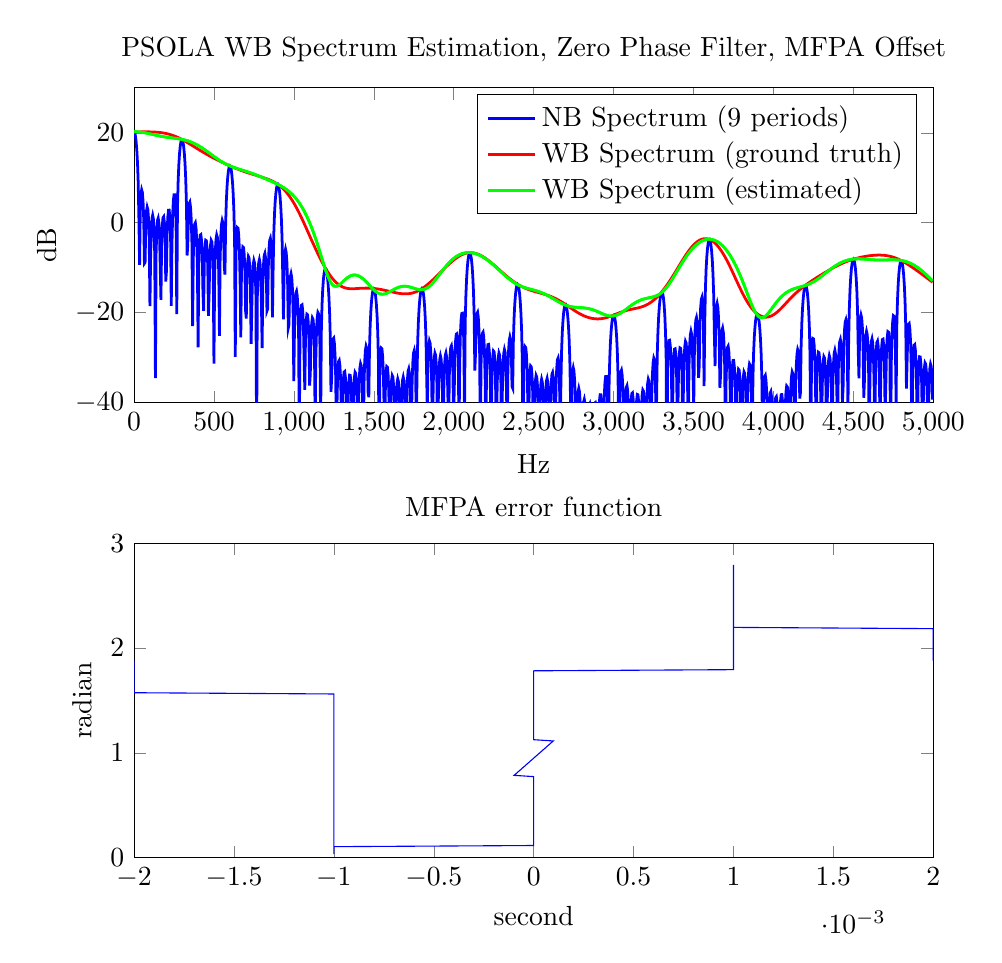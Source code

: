 % This file was created by matlab2tikz.
%
%The latest updates can be retrieved from
%  http://www.mathworks.com/matlabcentral/fileexchange/22022-matlab2tikz-matlab2tikz
%where you can also make suggestions and rate matlab2tikz.
%
\begin{tikzpicture}

\begin{axis}[%
width=3.996in,
height=1.573in,
at={(0.67in,2.889in)},
scale only axis,
xmin=0,
xmax=5000,
xlabel={Hz},
ymin=-40,
ymax=30,
ylabel={dB},
axis background/.style={fill=white},
title={PSOLA WB Spectrum Estimation, Zero Phase Filter, MFPA Offset},
legend style={legend cell align=left,align=left,legend plot pos=left,draw=black}
]
\addplot [color=blue,solid,line width=1.0pt]
  table[row sep=crcr]{%
0	20.2\\
4.307	19.963\\
8.613	19.236\\
12.92	17.963\\
17.227	16.027\\
21.533	13.181\\
25.84	8.823\\
30.146	0.7\\
34.453	-9.384\\
38.76	2.987\\
43.066	6.332\\
47.373	7.303\\
51.68	6.777\\
55.986	4.804\\
60.293	0.75\\
64.6	-9.067\\
68.906	-8.846\\
73.213	-0.449\\
77.52	2.54\\
81.826	3.472\\
86.133	2.928\\
90.439	0.824\\
94.746	-3.796\\
99.053	-18.576\\
103.359	-7.937\\
107.666	-1.595\\
111.973	0.939\\
116.279	1.652\\
120.586	0.911\\
124.893	-1.527\\
129.199	-7.116\\
133.506	-34.572\\
137.812	-6.614\\
142.119	-1.571\\
146.426	0.546\\
150.732	1.008\\
155.039	0.008\\
159.346	-2.884\\
163.652	-9.978\\
167.959	-17.193\\
172.266	-4.78\\
176.572	-0.638\\
180.879	1.122\\
185.186	1.339\\
189.492	0.052\\
193.799	-3.406\\
198.105	-13.078\\
202.412	-10.815\\
206.719	-2.214\\
211.025	1.293\\
215.332	2.78\\
219.639	2.797\\
223.945	1.237\\
228.252	-2.91\\
232.559	-18.529\\
236.865	-5.074\\
241.172	1.681\\
245.479	4.829\\
249.785	6.225\\
254.092	6.217\\
258.398	4.549\\
262.705	-0.316\\
267.012	-20.363\\
271.318	3.058\\
275.625	9.279\\
279.932	12.938\\
284.238	15.361\\
288.545	16.977\\
292.852	17.977\\
297.158	18.454\\
301.465	18.448\\
305.771	17.965\\
310.078	16.977\\
314.385	15.41\\
318.691	13.114\\
322.998	9.764\\
327.305	4.484\\
331.611	-7.288\\
335.918	-4.963\\
340.225	1.999\\
344.531	4.24\\
348.838	4.566\\
353.145	3.474\\
357.451	0.822\\
361.758	-4.479\\
366.064	-22.987\\
370.371	-7.928\\
374.678	-2.401\\
378.984	-0.342\\
383.291	-0.031\\
387.598	-1.162\\
391.904	-4.032\\
396.211	-10.306\\
400.518	-27.745\\
404.824	-8.96\\
409.131	-4.501\\
413.438	-2.767\\
417.744	-2.643\\
422.051	-3.988\\
426.357	-7.297\\
430.664	-15.278\\
434.971	-19.628\\
439.277	-8.997\\
443.584	-5.325\\
447.891	-3.909\\
452.197	-4.011\\
456.504	-5.639\\
460.811	-9.552\\
465.117	-20.718\\
469.424	-15.793\\
473.73	-8.169\\
478.037	-5.089\\
482.344	-3.951\\
486.65	-4.279\\
490.957	-6.227\\
495.264	-10.947\\
499.57	-31.372\\
503.877	-12.301\\
508.184	-6.314\\
512.49	-3.662\\
516.797	-2.733\\
521.104	-3.247\\
525.41	-5.522\\
529.717	-11.342\\
534.023	-25.188\\
538.33	-7.888\\
542.637	-2.837\\
546.943	-0.39\\
551.25	0.506\\
555.557	-0.017\\
559.863	-2.475\\
564.17	-9.797\\
568.477	-11.559\\
572.783	-0.261\\
577.09	4.802\\
581.396	7.967\\
585.703	10.089\\
590.01	11.488\\
594.316	12.313\\
598.623	12.636\\
602.93	12.483\\
607.236	11.849\\
611.543	10.693\\
615.85	8.921\\
620.156	6.34\\
624.463	2.511\\
628.77	-3.931\\
633.076	-29.877\\
637.383	-7.221\\
641.689	-2.588\\
645.996	-1.084\\
650.303	-1.225\\
654.609	-2.767\\
658.916	-6.074\\
663.223	-13.07\\
667.529	-25.489\\
671.836	-10.768\\
676.143	-6.801\\
680.449	-5.377\\
684.756	-5.519\\
689.062	-7.132\\
693.369	-10.785\\
697.676	-19.691\\
701.982	-21.332\\
706.289	-12.023\\
710.596	-8.705\\
714.902	-7.53\\
719.209	-7.851\\
723.516	-9.72\\
727.822	-14.003\\
732.129	-26.968\\
736.436	-18.968\\
740.742	-12.095\\
745.049	-9.316\\
749.355	-8.408\\
753.662	-8.96\\
757.969	-11.177\\
762.275	-16.372\\
766.582	-50.41\\
770.889	-16.649\\
775.195	-11.218\\
779.502	-8.875\\
783.809	-8.217\\
788.115	-9.015\\
792.422	-11.648\\
796.729	-18.182\\
801.035	-27.881\\
805.342	-13.79\\
809.648	-9.298\\
813.955	-7.283\\
818.262	-6.822\\
822.568	-7.841\\
826.875	-10.943\\
831.182	-19.636\\
835.488	-19.215\\
839.795	-9.708\\
844.102	-5.773\\
848.408	-3.897\\
852.715	-3.464\\
857.021	-4.538\\
861.328	-8.026\\
865.635	-21.045\\
869.941	-10.098\\
874.248	-2.196\\
878.555	2.037\\
882.861	4.773\\
887.168	6.603\\
891.475	7.769\\
895.781	8.385\\
900.088	8.507\\
904.395	8.151\\
908.701	7.298\\
913.008	5.893\\
917.314	3.814\\
921.621	0.813\\
925.928	-3.727\\
930.234	-12.141\\
934.541	-21.483\\
938.848	-9.795\\
943.154	-6.684\\
947.461	-5.919\\
951.768	-6.651\\
956.074	-8.841\\
960.381	-13.146\\
964.688	-23.428\\
968.994	-22.71\\
973.301	-14.753\\
977.607	-12.039\\
981.914	-11.367\\
986.221	-12.173\\
990.527	-14.555\\
994.834	-19.498\\
999.141	-35.239\\
1003.447	-23.799\\
1007.754	-17.858\\
1012.061	-15.643\\
1016.367	-15.238\\
1020.674	-16.292\\
1024.98	-19.061\\
1029.287	-25.049\\
1033.594	-49.049\\
1037.9	-24.809\\
1042.207	-20.164\\
1046.514	-18.396\\
1050.82	-18.275\\
1055.127	-19.621\\
1059.434	-22.879\\
1063.74	-30.453\\
1068.047	-37.167\\
1072.354	-25.519\\
1076.66	-21.766\\
1080.967	-20.36\\
1085.273	-20.49\\
1089.58	-22.128\\
1093.887	-25.963\\
1098.193	-36.246\\
1102.5	-33.579\\
1106.807	-25.493\\
1111.113	-22.345\\
1115.42	-21.191\\
1119.727	-21.5\\
1124.033	-23.39\\
1128.34	-27.905\\
1132.646	-44.71\\
1136.953	-30.283\\
1141.26	-23.926\\
1145.566	-21.091\\
1149.873	-19.986\\
1154.18	-20.28\\
1158.486	-22.24\\
1162.793	-27.459\\
1167.1	-45.584\\
1171.406	-24.209\\
1175.713	-18.295\\
1180.02	-14.885\\
1184.326	-12.692\\
1188.633	-11.291\\
1192.939	-10.496\\
1197.246	-10.216\\
1201.553	-10.409\\
1205.859	-11.071\\
1210.166	-12.232\\
1214.473	-13.965\\
1218.779	-16.422\\
1223.086	-19.934\\
1227.393	-25.401\\
1231.699	-37.623\\
1236.006	-34.668\\
1240.312	-27.995\\
1244.619	-25.896\\
1248.926	-25.684\\
1253.232	-26.878\\
1257.539	-29.633\\
1261.846	-35.073\\
1266.152	-54.851\\
1270.459	-38.266\\
1274.766	-32.889\\
1279.072	-30.898\\
1283.379	-30.632\\
1287.686	-31.801\\
1291.992	-34.715\\
1296.299	-41.101\\
1300.605	-56.968\\
1304.912	-39.377\\
1309.219	-34.972\\
1313.525	-33.242\\
1317.832	-33.108\\
1322.139	-34.438\\
1326.445	-37.747\\
1330.752	-45.862\\
1335.059	-49.414\\
1339.365	-39.053\\
1343.672	-35.374\\
1347.979	-33.918\\
1352.285	-33.971\\
1356.592	-35.553\\
1360.898	-39.449\\
1365.205	-50.915\\
1369.512	-45.133\\
1373.818	-37.595\\
1378.125	-34.476\\
1382.432	-33.28\\
1386.738	-33.547\\
1391.045	-35.443\\
1395.352	-40.16\\
1399.658	-62.33\\
1403.965	-40.995\\
1408.271	-35.032\\
1412.578	-32.335\\
1416.885	-31.351\\
1421.191	-31.81\\
1425.498	-34.047\\
1429.805	-39.912\\
1434.111	-52.432\\
1438.418	-35.952\\
1442.725	-30.904\\
1447.031	-28.419\\
1451.338	-27.477\\
1455.645	-27.959\\
1459.951	-30.401\\
1464.258	-37.86\\
1468.564	-38.838\\
1472.871	-27.769\\
1477.178	-22.699\\
1481.484	-19.5\\
1485.791	-17.335\\
1490.098	-15.89\\
1494.404	-15.02\\
1498.711	-14.654\\
1503.018	-14.764\\
1507.324	-15.357\\
1511.631	-16.476\\
1515.938	-18.216\\
1520.244	-20.773\\
1524.551	-24.594\\
1528.857	-31.082\\
1533.164	-60.46\\
1537.471	-33.956\\
1541.777	-29.392\\
1546.084	-27.896\\
1550.391	-28.035\\
1554.697	-29.579\\
1559.004	-32.904\\
1563.311	-40.01\\
1567.617	-51.346\\
1571.924	-37.308\\
1576.23	-33.396\\
1580.537	-31.989\\
1584.844	-32.141\\
1589.15	-33.768\\
1593.457	-37.461\\
1597.764	-46.579\\
1602.07	-47.503\\
1606.377	-38.445\\
1610.684	-35.171\\
1614.99	-34.015\\
1619.297	-34.35\\
1623.604	-36.241\\
1627.91	-40.581\\
1632.217	-54.059\\
1636.523	-45.151\\
1640.83	-38.41\\
1645.137	-35.662\\
1649.443	-34.766\\
1653.75	-35.327\\
1658.057	-37.562\\
1662.363	-42.831\\
1666.67	-104.976\\
1670.977	-42.718\\
1675.283	-37.355\\
1679.59	-35.02\\
1683.896	-34.355\\
1688.203	-35.144\\
1692.51	-37.782\\
1696.816	-44.414\\
1701.123	-53.128\\
1705.43	-39.557\\
1709.736	-35.079\\
1714.043	-33.037\\
1718.35	-32.538\\
1722.656	-33.516\\
1726.963	-36.598\\
1731.27	-45.46\\
1735.576	-44.248\\
1739.883	-34.885\\
1744.189	-30.904\\
1748.496	-28.951\\
1752.803	-28.432\\
1757.109	-29.419\\
1761.416	-32.851\\
1765.723	-46.369\\
1770.029	-34.281\\
1774.336	-26.363\\
1778.643	-22.012\\
1782.949	-19.13\\
1787.256	-17.139\\
1791.562	-15.801\\
1795.869	-15.002\\
1800.176	-14.688\\
1804.482	-14.844\\
1808.789	-15.488\\
1813.096	-16.678\\
1817.402	-18.535\\
1821.709	-21.314\\
1826.016	-25.643\\
1830.322	-33.944\\
1834.629	-42.16\\
1838.936	-30.669\\
1843.242	-27.336\\
1847.549	-26.305\\
1851.855	-26.755\\
1856.162	-28.659\\
1860.469	-32.695\\
1864.775	-42.921\\
1869.082	-41.149\\
1873.389	-33.053\\
1877.695	-30.031\\
1882.002	-29.019\\
1886.309	-29.472\\
1890.615	-31.502\\
1894.922	-36.125\\
1899.229	-52.258\\
1903.535	-39.257\\
1907.842	-33.026\\
1912.148	-30.429\\
1916.455	-29.619\\
1920.762	-30.262\\
1925.068	-32.627\\
1929.375	-38.27\\
1933.682	-59.105\\
1937.988	-36.772\\
1942.295	-31.751\\
1946.602	-29.552\\
1950.908	-28.987\\
1955.215	-29.889\\
1959.521	-32.72\\
1963.828	-39.982\\
1968.135	-45.424\\
1972.441	-33.708\\
1976.748	-29.542\\
1981.055	-27.692\\
1985.361	-27.374\\
1989.668	-28.57\\
1993.975	-31.995\\
1998.281	-42.126\\
2002.588	-38.268\\
2006.895	-29.919\\
2011.201	-26.367\\
2015.508	-24.793\\
2019.814	-24.685\\
2024.121	-26.173\\
2028.428	-30.335\\
2032.734	-47.758\\
2037.041	-31.523\\
2041.348	-24.876\\
2045.654	-21.682\\
2049.961	-20.212\\
2054.268	-20.148\\
2058.574	-21.773\\
2062.881	-26.739\\
2067.188	-42.709\\
2071.494	-22.438\\
2075.801	-16.268\\
2080.107	-12.565\\
2084.414	-10.076\\
2088.721	-8.387\\
2093.027	-7.312\\
2097.334	-6.763\\
2101.641	-6.699\\
2105.947	-7.118\\
2110.254	-8.049\\
2114.561	-9.567\\
2118.867	-11.828\\
2123.174	-15.166\\
2127.48	-20.505\\
2131.787	-32.91\\
2136.094	-29.04\\
2140.4	-22.399\\
2144.707	-20.217\\
2149.014	-19.914\\
2153.32	-21.03\\
2157.627	-23.728\\
2161.934	-29.173\\
2166.24	-50.359\\
2170.547	-31.9\\
2174.854	-26.594\\
2179.16	-24.615\\
2183.467	-24.36\\
2187.773	-25.552\\
2192.08	-28.514\\
2196.387	-35.038\\
2200.693	-49.554\\
2205	-33.031\\
2209.307	-28.755\\
2213.613	-27.118\\
2217.92	-27.078\\
2222.227	-28.515\\
2226.533	-31.961\\
2230.84	-40.365\\
2235.146	-43.291\\
2239.453	-33.349\\
2243.76	-29.844\\
2248.066	-28.539\\
2252.373	-28.744\\
2256.68	-30.488\\
2260.986	-34.583\\
2265.293	-46.599\\
2269.6	-40.161\\
2273.906	-32.932\\
2278.213	-30.007\\
2282.52	-28.987\\
2286.826	-29.428\\
2291.133	-31.511\\
2295.439	-36.465\\
2299.746	-61.207\\
2304.053	-37.255\\
2308.359	-31.546\\
2312.666	-29.036\\
2316.973	-28.224\\
2321.279	-28.854\\
2325.586	-31.275\\
2329.893	-37.406\\
2334.199	-48.921\\
2338.506	-33.362\\
2342.812	-28.519\\
2347.119	-26.196\\
2351.426	-25.405\\
2355.732	-26.039\\
2360.039	-28.651\\
2364.346	-36.439\\
2368.652	-36.816\\
2372.959	-26.13\\
2377.266	-21.218\\
2381.572	-18.143\\
2385.879	-16.088\\
2390.186	-14.747\\
2394.492	-13.973\\
2398.799	-13.698\\
2403.105	-13.896\\
2407.412	-14.573\\
2411.719	-15.774\\
2416.025	-17.594\\
2420.332	-20.232\\
2424.639	-24.145\\
2428.945	-30.779\\
2433.252	-66.402\\
2437.559	-33.407\\
2441.865	-28.988\\
2446.172	-27.572\\
2450.479	-27.776\\
2454.785	-29.383\\
2459.092	-32.785\\
2463.398	-40.057\\
2467.705	-50.427\\
2472.012	-37.044\\
2476.318	-33.226\\
2480.625	-31.873\\
2484.932	-32.069\\
2489.238	-33.743\\
2493.545	-37.505\\
2497.852	-46.875\\
2502.158	-47.108\\
2506.465	-38.311\\
2510.771	-35.105\\
2515.078	-33.99\\
2519.385	-34.364\\
2523.691	-36.3\\
2527.998	-40.723\\
2532.305	-54.79\\
2536.611	-44.954\\
2540.918	-38.371\\
2545.225	-35.684\\
2549.531	-34.835\\
2553.838	-35.444\\
2558.145	-37.741\\
2562.451	-43.132\\
2566.758	-76.19\\
2571.064	-42.739\\
2575.371	-37.506\\
2579.678	-35.248\\
2583.984	-34.653\\
2588.291	-35.518\\
2592.598	-38.254\\
2596.904	-45.09\\
2601.211	-52.974\\
2605.518	-39.991\\
2609.824	-35.654\\
2614.131	-33.723\\
2618.438	-33.333\\
2622.744	-34.431\\
2627.051	-37.664\\
2631.357	-46.892\\
2635.664	-45.082\\
2639.971	-36.058\\
2644.277	-32.252\\
2648.584	-30.456\\
2652.891	-30.097\\
2657.197	-31.259\\
2661.504	-34.91\\
2665.811	-49.29\\
2670.117	-36.294\\
2674.424	-28.672\\
2678.73	-24.534\\
2683.037	-21.852\\
2687.344	-20.06\\
2691.65	-18.923\\
2695.957	-18.329\\
2700.264	-18.224\\
2704.57	-18.594\\
2708.877	-19.457\\
2713.184	-20.872\\
2717.49	-22.961\\
2721.797	-25.983\\
2726.104	-30.579\\
2730.41	-39.265\\
2734.717	-46.887\\
2739.023	-36.068\\
2743.33	-33.034\\
2747.637	-32.271\\
2751.943	-32.983\\
2756.25	-35.156\\
2760.557	-39.489\\
2764.863	-50.249\\
2769.17	-47.998\\
2773.477	-40.345\\
2777.783	-37.613\\
2782.09	-36.868\\
2786.396	-37.584\\
2790.703	-39.883\\
2795.01	-44.817\\
2799.316	-62.088\\
2803.623	-48.06\\
2807.93	-42.18\\
2812.236	-39.851\\
2816.543	-39.291\\
2820.85	-40.182\\
2825.156	-42.803\\
2829.463	-48.769\\
2833.77	-67.671\\
2838.076	-47.343\\
2842.383	-42.608\\
2846.689	-40.644\\
2850.996	-40.298\\
2855.303	-41.419\\
2859.609	-44.482\\
2863.916	-52.096\\
2868.223	-56.94\\
2872.529	-45.773\\
2876.836	-41.833\\
2881.143	-40.172\\
2885.449	-40.03\\
2889.756	-41.403\\
2894.062	-45.027\\
2898.369	-55.624\\
2902.676	-51.151\\
2906.982	-43.106\\
2911.289	-39.715\\
2915.596	-38.275\\
2919.902	-38.289\\
2924.209	-39.901\\
2928.516	-44.226\\
2932.822	-62.949\\
2937.129	-45.204\\
2941.436	-38.73\\
2945.742	-35.626\\
2950.049	-34.224\\
2954.355	-34.22\\
2958.662	-35.911\\
2962.969	-41.008\\
2967.275	-55.432\\
2971.582	-36.363\\
2975.889	-30.263\\
2980.195	-26.573\\
2984.502	-24.078\\
2988.809	-22.369\\
2993.115	-21.265\\
2997.422	-20.678\\
3001.729	-20.57\\
3006.035	-20.937\\
3010.342	-21.812\\
3014.648	-23.27\\
3018.955	-25.469\\
3023.262	-28.751\\
3027.568	-34.063\\
3031.875	-46.757\\
3036.182	-42.014\\
3040.488	-35.444\\
3044.795	-33.205\\
3049.102	-32.823\\
3053.408	-33.853\\
3057.715	-36.473\\
3062.021	-41.886\\
3066.328	-64.8\\
3070.635	-44.026\\
3074.941	-38.704\\
3079.248	-36.638\\
3083.555	-36.281\\
3087.861	-37.368\\
3092.168	-40.239\\
3096.475	-46.752\\
3100.781	-59.886\\
3105.088	-44.116\\
3109.395	-39.775\\
3113.701	-38.031\\
3118.008	-37.871\\
3122.314	-39.191\\
3126.621	-42.538\\
3130.928	-50.996\\
3135.234	-53.052\\
3139.541	-43.248\\
3143.848	-39.642\\
3148.154	-38.206\\
3152.461	-38.273\\
3156.768	-39.883\\
3161.074	-43.874\\
3165.381	-56.162\\
3169.688	-48.722\\
3173.994	-41.472\\
3178.301	-38.41\\
3182.607	-37.232\\
3186.914	-37.51\\
3191.221	-39.436\\
3195.527	-44.283\\
3199.834	-72.351\\
3204.141	-44.324\\
3208.447	-38.508\\
3212.754	-35.825\\
3217.061	-34.824\\
3221.367	-35.262\\
3225.674	-37.503\\
3229.98	-43.539\\
3234.287	-53.764\\
3238.594	-38.67\\
3242.9	-33.663\\
3247.207	-31.132\\
3251.514	-30.122\\
3255.82	-30.536\\
3260.127	-32.95\\
3264.434	-40.708\\
3268.74	-40.121\\
3273.047	-29.434\\
3277.354	-24.311\\
3281.66	-20.995\\
3285.967	-18.688\\
3290.273	-17.087\\
3294.58	-16.05\\
3298.887	-15.508\\
3303.193	-15.437\\
3307.5	-15.844\\
3311.807	-16.774\\
3316.113	-18.324\\
3320.42	-20.697\\
3324.727	-24.358\\
3329.033	-30.797\\
3333.34	-87.898\\
3337.646	-32.502\\
3341.953	-27.888\\
3346.26	-26.219\\
3350.566	-26.156\\
3354.873	-27.497\\
3359.18	-30.649\\
3363.486	-37.768\\
3367.793	-46.906\\
3372.1	-33.797\\
3376.406	-29.752\\
3380.713	-28.135\\
3385.02	-28.06\\
3389.326	-29.467\\
3393.633	-32.987\\
3397.939	-42.31\\
3402.246	-41.543\\
3406.553	-32.687\\
3410.859	-29.24\\
3415.166	-27.862\\
3419.473	-27.969\\
3423.779	-29.649\\
3428.086	-33.855\\
3432.393	-48.274\\
3436.699	-37.155\\
3441.006	-30.427\\
3445.312	-27.507\\
3449.619	-26.411\\
3453.926	-26.776\\
3458.232	-28.845\\
3462.539	-34.073\\
3466.846	-60.831\\
3471.152	-32.824\\
3475.459	-27.434\\
3479.766	-24.969\\
3484.072	-24.162\\
3488.379	-24.822\\
3492.686	-27.376\\
3496.992	-34.144\\
3501.299	-40.959\\
3505.605	-28.245\\
3509.912	-23.772\\
3514.219	-21.676\\
3518.525	-21.122\\
3522.832	-22.068\\
3527.139	-25.182\\
3531.445	-34.519\\
3535.752	-31.836\\
3540.059	-22.87\\
3544.365	-18.968\\
3548.672	-17.061\\
3552.979	-16.594\\
3557.285	-17.664\\
3561.592	-21.272\\
3565.898	-36.338\\
3570.205	-22.084\\
3574.512	-14.492\\
3578.818	-10.306\\
3583.125	-7.565\\
3587.432	-5.717\\
3591.738	-4.529\\
3596.045	-3.891\\
3600.352	-3.75\\
3604.658	-4.094\\
3608.965	-4.941\\
3613.271	-6.351\\
3617.578	-8.449\\
3621.885	-11.497\\
3626.191	-16.151\\
3630.498	-25.024\\
3634.805	-31.887\\
3639.111	-21.521\\
3643.418	-18.608\\
3647.725	-17.944\\
3652.031	-18.761\\
3656.338	-21.054\\
3660.645	-25.547\\
3664.951	-36.733\\
3669.258	-33.877\\
3673.564	-26.553\\
3677.871	-24.016\\
3682.178	-23.456\\
3686.484	-24.365\\
3690.791	-26.877\\
3695.098	-32.077\\
3699.404	-50.593\\
3703.711	-35.376\\
3708.018	-29.833\\
3712.324	-27.773\\
3716.631	-27.478\\
3720.938	-28.641\\
3725.244	-31.558\\
3729.551	-37.898\\
3733.857	-55.281\\
3738.164	-36.67\\
3742.471	-32.301\\
3746.777	-30.662\\
3751.084	-30.637\\
3755.391	-32.085\\
3759.697	-35.501\\
3764.004	-43.601\\
3768.311	-48.001\\
3772.617	-37.501\\
3776.924	-33.936\\
3781.23	-32.622\\
3785.537	-32.822\\
3789.844	-34.542\\
3794.15	-38.543\\
3798.457	-49.812\\
3802.764	-44.896\\
3807.07	-37.34\\
3811.377	-34.307\\
3815.684	-33.2\\
3819.99	-33.542\\
3824.297	-35.488\\
3828.604	-40.189\\
3832.91	-60.687\\
3837.217	-41.394\\
3841.523	-35.311\\
3845.83	-32.521\\
3850.137	-31.413\\
3854.443	-31.697\\
3858.75	-33.684\\
3863.057	-39.148\\
3867.363	-52.439\\
3871.67	-34.626\\
3875.977	-28.828\\
3880.283	-25.388\\
3884.59	-23.122\\
3888.896	-21.629\\
3893.203	-20.73\\
3897.51	-20.338\\
3901.816	-20.416\\
3906.123	-20.961\\
3910.43	-22.005\\
3914.736	-23.625\\
3919.043	-25.981\\
3923.35	-29.421\\
3927.656	-34.915\\
3931.963	-48.13\\
3936.27	-42.689\\
3940.576	-36.372\\
3944.883	-34.26\\
3949.189	-33.975\\
3953.496	-35.09\\
3957.803	-37.795\\
3962.109	-43.331\\
3966.416	-68.723\\
3970.723	-45.17\\
3975.029	-39.959\\
3979.336	-37.928\\
3983.643	-37.583\\
3987.949	-38.673\\
3992.256	-41.553\\
3996.562	-48.149\\
4000.869	-60.092\\
4005.176	-45.043\\
4009.482	-40.708\\
4013.789	-38.921\\
4018.096	-38.704\\
4022.402	-39.962\\
4026.709	-43.265\\
4031.016	-51.836\\
4035.322	-53.075\\
4039.629	-43.438\\
4043.936	-39.776\\
4048.242	-38.255\\
4052.549	-38.23\\
4056.855	-39.754\\
4061.162	-43.693\\
4065.469	-56.346\\
4069.775	-47.932\\
4074.082	-40.718\\
4078.389	-37.591\\
4082.695	-36.331\\
4087.002	-36.53\\
4091.309	-38.392\\
4095.615	-43.234\\
4099.922	-77.592\\
4104.229	-42.756\\
4108.535	-36.96\\
4112.842	-34.243\\
4117.148	-33.202\\
4121.455	-33.609\\
4125.762	-35.842\\
4130.068	-41.971\\
4134.375	-51.168\\
4138.682	-36.672\\
4142.988	-31.713\\
4147.295	-29.202\\
4151.602	-28.21\\
4155.908	-28.654\\
4160.215	-31.129\\
4164.521	-39.138\\
4168.828	-37.868\\
4173.135	-27.456\\
4177.441	-22.42\\
4181.748	-19.17\\
4186.055	-16.927\\
4190.361	-15.392\\
4194.668	-14.426\\
4198.975	-13.962\\
4203.281	-13.973\\
4207.588	-14.469\\
4211.895	-15.494\\
4216.201	-17.149\\
4220.508	-19.637\\
4224.814	-23.435\\
4229.121	-30.075\\
4233.428	-63.887\\
4237.734	-31.666\\
4242.041	-27.267\\
4246.348	-25.762\\
4250.654	-25.857\\
4254.961	-27.361\\
4259.268	-30.698\\
4263.574	-38.107\\
4267.881	-46.501\\
4272.188	-34.061\\
4276.494	-30.236\\
4280.801	-28.807\\
4285.107	-28.915\\
4289.414	-30.512\\
4293.721	-34.25\\
4298.027	-44.0\\
4302.334	-42.691\\
4306.641	-34.222\\
4310.947	-30.994\\
4315.254	-29.81\\
4319.561	-30.108\\
4323.867	-31.985\\
4328.174	-36.428\\
4332.48	-51.719\\
4336.787	-39.69\\
4341.094	-33.25\\
4345.4	-30.528\\
4349.707	-29.611\\
4354.014	-30.151\\
4358.32	-32.402\\
4362.627	-37.873\\
4366.934	-61.117\\
4371.24	-36.546\\
4375.547	-31.37\\
4379.854	-29.062\\
4384.16	-28.396\\
4388.467	-29.191\\
4392.773	-31.894\\
4397.08	-38.916\\
4401.387	-44.999\\
4405.693	-32.805\\
4410	-28.472\\
4414.307	-26.476\\
4418.613	-26.006\\
4422.92	-27.034\\
4427.227	-30.25\\
4431.533	-39.918\\
4435.84	-36.544\\
4440.146	-27.801\\
4444.453	-23.961\\
4448.76	-22.085\\
4453.066	-21.637\\
4457.373	-22.727\\
4461.68	-26.387\\
4465.986	-42.33\\
4470.293	-26.771\\
4474.6	-19.249\\
4478.906	-15.042\\
4483.213	-12.254\\
4487.52	-10.342\\
4491.826	-9.08\\
4496.133	-8.356\\
4500.439	-8.121\\
4504.746	-8.361\\
4509.053	-9.097\\
4513.359	-10.388\\
4517.666	-12.361\\
4521.973	-15.285\\
4526.279	-19.827\\
4530.586	-28.706\\
4534.893	-34.622\\
4539.199	-24.453\\
4543.506	-21.411\\
4547.812	-20.58\\
4552.119	-21.215\\
4556.426	-23.323\\
4560.732	-27.653\\
4565.039	-38.943\\
4569.346	-35.106\\
4573.652	-27.719\\
4577.959	-24.976\\
4582.266	-24.182\\
4586.572	-24.846\\
4590.879	-27.115\\
4595.186	-32.112\\
4599.492	-51.572\\
4603.799	-34.474\\
4608.105	-28.743\\
4612.412	-26.416\\
4616.719	-25.835\\
4621.025	-26.707\\
4625.332	-29.344\\
4629.639	-35.474\\
4633.945	-50.985\\
4638.252	-33.24\\
4642.559	-28.619\\
4646.865	-26.681\\
4651.172	-26.349\\
4655.479	-27.493\\
4659.785	-30.626\\
4664.092	-38.583\\
4668.398	-41.917\\
4672.705	-31.422\\
4677.012	-27.596\\
4681.318	-25.996\\
4685.625	-25.91\\
4689.932	-27.355\\
4694.238	-31.118\\
4698.545	-42.478\\
4702.852	-36.5\\
4707.158	-28.837\\
4711.465	-25.581\\
4715.771	-24.242\\
4720.078	-24.359\\
4724.385	-26.099\\
4728.691	-30.653\\
4732.998	-52.795\\
4737.305	-31.081\\
4741.611	-24.906\\
4745.918	-21.968\\
4750.225	-20.71\\
4754.531	-20.857\\
4758.838	-22.733\\
4763.145	-28.178\\
4767.451	-40.098\\
4771.758	-23.052\\
4776.064	-17.223\\
4780.371	-13.719\\
4784.678	-11.388\\
4788.984	-9.838\\
4793.291	-8.891\\
4797.598	-8.462\\
4801.904	-8.514\\
4806.211	-9.045\\
4810.518	-10.088\\
4814.824	-11.721\\
4819.131	-14.106\\
4823.438	-17.597\\
4827.744	-23.188\\
4832.051	-36.894\\
4836.357	-30.684\\
4840.664	-24.592\\
4844.971	-22.606\\
4849.277	-22.439\\
4853.584	-23.681\\
4857.891	-26.533\\
4862.197	-32.281\\
4866.504	-61.391\\
4870.811	-34.048\\
4875.117	-29.09\\
4879.424	-27.259\\
4883.73	-27.111\\
4888.037	-28.408\\
4892.344	-31.519\\
4896.65	-38.444\\
4900.957	-49.536\\
4905.264	-35.397\\
4909.57	-31.355\\
4913.877	-29.829\\
4918.184	-29.873\\
4922.49	-31.402\\
4926.797	-35.006\\
4931.104	-44.057\\
4935.41	-44.849\\
4939.717	-35.735\\
4944.023	-32.397\\
4948.33	-31.177\\
4952.637	-31.452\\
4956.943	-33.285\\
4961.25	-37.572\\
4965.557	-51.034\\
4969.863	-42.003\\
4974.17	-35.218\\
4978.477	-32.419\\
4982.783	-31.47\\
4987.09	-31.978\\
4991.396	-34.159\\
4995.703	-39.375\\
};
\addlegendentry{NB Spectrum (9 periods)};

\addplot [color=red,solid,line width=1.0pt]
  table[row sep=crcr]{%
0	20.2\\
4.307	20.2\\
8.613	20.2\\
12.92	20.201\\
17.227	20.201\\
21.533	20.202\\
25.84	20.203\\
30.146	20.204\\
34.453	20.205\\
38.76	20.206\\
43.066	20.207\\
47.373	20.208\\
51.68	20.21\\
55.986	20.211\\
60.293	20.212\\
64.6	20.212\\
68.906	20.213\\
73.213	20.213\\
77.52	20.213\\
81.826	20.213\\
86.133	20.212\\
90.439	20.21\\
94.746	20.209\\
99.053	20.206\\
103.359	20.203\\
107.666	20.199\\
111.973	20.195\\
116.279	20.19\\
120.586	20.184\\
124.893	20.177\\
129.199	20.169\\
133.506	20.16\\
137.812	20.15\\
142.119	20.139\\
146.426	20.127\\
150.732	20.114\\
155.039	20.099\\
159.346	20.083\\
163.652	20.065\\
167.959	20.046\\
172.266	20.026\\
176.572	20.003\\
180.879	19.979\\
185.186	19.953\\
189.492	19.926\\
193.799	19.896\\
198.105	19.865\\
202.412	19.832\\
206.719	19.796\\
211.025	19.759\\
215.332	19.719\\
219.639	19.678\\
223.945	19.634\\
228.252	19.588\\
232.559	19.54\\
236.865	19.49\\
241.172	19.437\\
245.479	19.382\\
249.785	19.325\\
254.092	19.266\\
258.398	19.204\\
262.705	19.14\\
267.012	19.074\\
271.318	19.006\\
275.625	18.936\\
279.932	18.864\\
284.238	18.79\\
288.545	18.714\\
292.852	18.636\\
297.158	18.557\\
301.465	18.476\\
305.771	18.393\\
310.078	18.308\\
314.385	18.223\\
318.691	18.136\\
322.998	18.047\\
327.305	17.958\\
331.611	17.867\\
335.918	17.776\\
340.225	17.684\\
344.531	17.591\\
348.838	17.497\\
353.145	17.403\\
357.451	17.308\\
361.758	17.213\\
366.064	17.118\\
370.371	17.022\\
374.678	16.927\\
378.984	16.831\\
383.291	16.735\\
387.598	16.64\\
391.904	16.545\\
396.211	16.45\\
400.518	16.356\\
404.824	16.261\\
409.131	16.167\\
413.438	16.074\\
417.744	15.981\\
422.051	15.889\\
426.357	15.797\\
430.664	15.706\\
434.971	15.615\\
439.277	15.525\\
443.584	15.436\\
447.891	15.347\\
452.197	15.259\\
456.504	15.172\\
460.811	15.085\\
465.117	14.999\\
469.424	14.914\\
473.73	14.83\\
478.037	14.746\\
482.344	14.664\\
486.65	14.581\\
490.957	14.5\\
495.264	14.42\\
499.57	14.34\\
503.877	14.261\\
508.184	14.182\\
512.49	14.104\\
516.797	14.027\\
521.104	13.951\\
525.41	13.875\\
529.717	13.8\\
534.023	13.725\\
538.33	13.651\\
542.637	13.577\\
546.943	13.504\\
551.25	13.431\\
555.557	13.359\\
559.863	13.287\\
564.17	13.216\\
568.477	13.145\\
572.783	13.074\\
577.09	13.004\\
581.396	12.934\\
585.703	12.865\\
590.01	12.796\\
594.316	12.728\\
598.623	12.66\\
602.93	12.592\\
607.236	12.525\\
611.543	12.459\\
615.85	12.393\\
620.156	12.328\\
624.463	12.263\\
628.77	12.199\\
633.076	12.136\\
637.383	12.074\\
641.689	12.012\\
645.996	11.951\\
650.303	11.891\\
654.609	11.831\\
658.916	11.773\\
663.223	11.715\\
667.529	11.658\\
671.836	11.601\\
676.143	11.546\\
680.449	11.491\\
684.756	11.436\\
689.062	11.383\\
693.369	11.33\\
697.676	11.278\\
701.982	11.226\\
706.289	11.176\\
710.596	11.125\\
714.902	11.075\\
719.209	11.026\\
723.516	10.978\\
727.822	10.929\\
732.129	10.881\\
736.436	10.834\\
740.742	10.787\\
745.049	10.74\\
749.355	10.693\\
753.662	10.646\\
757.969	10.6\\
762.275	10.553\\
766.582	10.507\\
770.889	10.461\\
775.195	10.414\\
779.502	10.367\\
783.809	10.32\\
788.115	10.273\\
792.422	10.225\\
796.729	10.176\\
801.035	10.127\\
805.342	10.077\\
809.648	10.027\\
813.955	9.975\\
818.262	9.922\\
822.568	9.868\\
826.875	9.813\\
831.182	9.756\\
835.488	9.698\\
839.795	9.638\\
844.102	9.576\\
848.408	9.512\\
852.715	9.445\\
857.021	9.376\\
861.328	9.305\\
865.635	9.23\\
869.941	9.153\\
874.248	9.072\\
878.555	8.988\\
882.861	8.9\\
887.168	8.808\\
891.475	8.713\\
895.781	8.612\\
900.088	8.507\\
904.395	8.398\\
908.701	8.283\\
913.008	8.162\\
917.314	8.036\\
921.621	7.905\\
925.928	7.767\\
930.234	7.623\\
934.541	7.473\\
938.848	7.317\\
943.154	7.153\\
947.461	6.983\\
951.768	6.807\\
956.074	6.623\\
960.381	6.432\\
964.688	6.234\\
968.994	6.029\\
973.301	5.817\\
977.607	5.597\\
981.914	5.37\\
986.221	5.136\\
990.527	4.895\\
994.834	4.646\\
999.141	4.391\\
1003.447	4.128\\
1007.754	3.859\\
1012.061	3.583\\
1016.367	3.3\\
1020.674	3.011\\
1024.98	2.716\\
1029.287	2.415\\
1033.594	2.109\\
1037.9	1.798\\
1042.207	1.481\\
1046.514	1.161\\
1050.82	0.836\\
1055.127	0.507\\
1059.434	0.175\\
1063.74	-0.16\\
1068.047	-0.498\\
1072.354	-0.838\\
1076.66	-1.179\\
1080.967	-1.522\\
1085.273	-1.866\\
1089.58	-2.21\\
1093.887	-2.555\\
1098.193	-2.899\\
1102.5	-3.243\\
1106.807	-3.585\\
1111.113	-3.927\\
1115.42	-4.267\\
1119.727	-4.605\\
1124.033	-4.942\\
1128.34	-5.275\\
1132.646	-5.607\\
1136.953	-5.935\\
1141.26	-6.26\\
1145.566	-6.583\\
1149.873	-6.902\\
1154.18	-7.217\\
1158.486	-7.528\\
1162.793	-7.836\\
1167.1	-8.139\\
1171.406	-8.438\\
1175.713	-8.732\\
1180.02	-9.02\\
1184.326	-9.304\\
1188.633	-9.582\\
1192.939	-9.853\\
1197.246	-10.119\\
1201.553	-10.378\\
1205.859	-10.631\\
1210.166	-10.876\\
1214.473	-11.115\\
1218.779	-11.346\\
1223.086	-11.57\\
1227.393	-11.786\\
1231.699	-11.994\\
1236.006	-12.194\\
1240.312	-12.386\\
1244.619	-12.57\\
1248.926	-12.746\\
1253.232	-12.914\\
1257.539	-13.074\\
1261.846	-13.225\\
1266.152	-13.368\\
1270.459	-13.503\\
1274.766	-13.63\\
1279.072	-13.748\\
1283.379	-13.859\\
1287.686	-13.962\\
1291.992	-14.057\\
1296.299	-14.144\\
1300.605	-14.224\\
1304.912	-14.297\\
1309.219	-14.362\\
1313.525	-14.421\\
1317.832	-14.473\\
1322.139	-14.518\\
1326.445	-14.558\\
1330.752	-14.592\\
1335.059	-14.62\\
1339.365	-14.643\\
1343.672	-14.662\\
1347.979	-14.676\\
1352.285	-14.686\\
1356.592	-14.692\\
1360.898	-14.695\\
1365.205	-14.696\\
1369.512	-14.693\\
1373.818	-14.689\\
1378.125	-14.682\\
1382.432	-14.675\\
1386.738	-14.666\\
1391.045	-14.656\\
1395.352	-14.646\\
1399.658	-14.636\\
1403.965	-14.625\\
1408.271	-14.615\\
1412.578	-14.605\\
1416.885	-14.596\\
1421.191	-14.588\\
1425.498	-14.58\\
1429.805	-14.574\\
1434.111	-14.568\\
1438.418	-14.564\\
1442.725	-14.561\\
1447.031	-14.558\\
1451.338	-14.557\\
1455.645	-14.558\\
1459.951	-14.559\\
1464.258	-14.562\\
1468.564	-14.566\\
1472.871	-14.571\\
1477.178	-14.578\\
1481.484	-14.586\\
1485.791	-14.595\\
1490.098	-14.606\\
1494.404	-14.619\\
1498.711	-14.633\\
1503.018	-14.648\\
1507.324	-14.665\\
1511.631	-14.683\\
1515.938	-14.702\\
1520.244	-14.723\\
1524.551	-14.745\\
1528.857	-14.768\\
1533.164	-14.793\\
1537.471	-14.819\\
1541.777	-14.846\\
1546.084	-14.874\\
1550.391	-14.904\\
1554.697	-14.934\\
1559.004	-14.965\\
1563.311	-14.998\\
1567.617	-15.031\\
1571.924	-15.064\\
1576.23	-15.099\\
1580.537	-15.134\\
1584.844	-15.169\\
1589.15	-15.205\\
1593.457	-15.24\\
1597.764	-15.276\\
1602.07	-15.312\\
1606.377	-15.348\\
1610.684	-15.383\\
1614.99	-15.418\\
1619.297	-15.453\\
1623.604	-15.487\\
1627.91	-15.52\\
1632.217	-15.552\\
1636.523	-15.583\\
1640.83	-15.613\\
1645.137	-15.642\\
1649.443	-15.669\\
1653.75	-15.695\\
1658.057	-15.719\\
1662.363	-15.741\\
1666.67	-15.761\\
1670.977	-15.779\\
1675.283	-15.794\\
1679.59	-15.807\\
1683.896	-15.817\\
1688.203	-15.825\\
1692.51	-15.83\\
1696.816	-15.831\\
1701.123	-15.83\\
1705.43	-15.825\\
1709.736	-15.816\\
1714.043	-15.804\\
1718.35	-15.789\\
1722.656	-15.769\\
1726.963	-15.746\\
1731.27	-15.719\\
1735.576	-15.687\\
1739.883	-15.651\\
1744.189	-15.611\\
1748.496	-15.567\\
1752.803	-15.518\\
1757.109	-15.465\\
1761.416	-15.407\\
1765.723	-15.345\\
1770.029	-15.278\\
1774.336	-15.206\\
1778.643	-15.13\\
1782.949	-15.05\\
1787.256	-14.966\\
1791.562	-14.877\\
1795.869	-14.784\\
1800.176	-14.687\\
1804.482	-14.587\\
1808.789	-14.483\\
1813.096	-14.376\\
1817.402	-14.265\\
1821.709	-14.15\\
1826.016	-14.033\\
1830.322	-13.913\\
1834.629	-13.79\\
1838.936	-13.664\\
1843.242	-13.536\\
1847.549	-13.405\\
1851.855	-13.271\\
1856.162	-13.136\\
1860.469	-12.998\\
1864.775	-12.859\\
1869.082	-12.717\\
1873.389	-12.574\\
1877.695	-12.43\\
1882.002	-12.284\\
1886.309	-12.136\\
1890.615	-11.988\\
1894.922	-11.838\\
1899.229	-11.688\\
1903.535	-11.536\\
1907.842	-11.385\\
1912.148	-11.233\\
1916.455	-11.08\\
1920.762	-10.928\\
1925.068	-10.775\\
1929.375	-10.623\\
1933.682	-10.471\\
1937.988	-10.32\\
1942.295	-10.169\\
1946.602	-10.019\\
1950.908	-9.871\\
1955.215	-9.723\\
1959.521	-9.577\\
1963.828	-9.432\\
1968.135	-9.289\\
1972.441	-9.149\\
1976.748	-9.01\\
1981.055	-8.873\\
1985.361	-8.739\\
1989.668	-8.608\\
1993.975	-8.479\\
1998.281	-8.353\\
2002.588	-8.231\\
2006.895	-8.112\\
2011.201	-7.996\\
2015.508	-7.884\\
2019.814	-7.776\\
2024.121	-7.672\\
2028.428	-7.572\\
2032.734	-7.476\\
2037.041	-7.385\\
2041.348	-7.299\\
2045.654	-7.218\\
2049.961	-7.141\\
2054.268	-7.07\\
2058.574	-7.005\\
2062.881	-6.945\\
2067.188	-6.89\\
2071.494	-6.841\\
2075.801	-6.798\\
2080.107	-6.761\\
2084.414	-6.73\\
2088.721	-6.705\\
2093.027	-6.685\\
2097.334	-6.672\\
2101.641	-6.665\\
2105.947	-6.664\\
2110.254	-6.669\\
2114.561	-6.68\\
2118.867	-6.696\\
2123.174	-6.719\\
2127.48	-6.747\\
2131.787	-6.781\\
2136.094	-6.82\\
2140.4	-6.865\\
2144.707	-6.915\\
2149.014	-6.97\\
2153.32	-7.03\\
2157.627	-7.095\\
2161.934	-7.165\\
2166.24	-7.239\\
2170.547	-7.318\\
2174.854	-7.401\\
2179.16	-7.488\\
2183.467	-7.58\\
2187.773	-7.675\\
2192.08	-7.773\\
2196.387	-7.875\\
2200.693	-7.981\\
2205	-8.089\\
2209.307	-8.201\\
2213.613	-8.315\\
2217.92	-8.432\\
2222.227	-8.552\\
2226.533	-8.673\\
2230.84	-8.797\\
2235.146	-8.923\\
2239.453	-9.051\\
2243.76	-9.18\\
2248.066	-9.311\\
2252.373	-9.443\\
2256.68	-9.576\\
2260.986	-9.71\\
2265.293	-9.845\\
2269.6	-9.981\\
2273.906	-10.117\\
2278.213	-10.253\\
2282.52	-10.39\\
2286.826	-10.527\\
2291.133	-10.663\\
2295.439	-10.8\\
2299.746	-10.936\\
2304.053	-11.071\\
2308.359	-11.206\\
2312.666	-11.34\\
2316.973	-11.474\\
2321.279	-11.606\\
2325.586	-11.737\\
2329.893	-11.866\\
2334.199	-11.994\\
2338.506	-12.121\\
2342.812	-12.246\\
2347.119	-12.369\\
2351.426	-12.491\\
2355.732	-12.61\\
2360.039	-12.728\\
2364.346	-12.843\\
2368.652	-12.956\\
2372.959	-13.067\\
2377.266	-13.175\\
2381.572	-13.281\\
2385.879	-13.385\\
2390.186	-13.486\\
2394.492	-13.584\\
2398.799	-13.68\\
2403.105	-13.773\\
2407.412	-13.864\\
2411.719	-13.952\\
2416.025	-14.037\\
2420.332	-14.12\\
2424.639	-14.2\\
2428.945	-14.277\\
2433.252	-14.352\\
2437.559	-14.425\\
2441.865	-14.495\\
2446.172	-14.563\\
2450.479	-14.628\\
2454.785	-14.691\\
2459.092	-14.752\\
2463.398	-14.811\\
2467.705	-14.869\\
2472.012	-14.924\\
2476.318	-14.978\\
2480.625	-15.03\\
2484.932	-15.08\\
2489.238	-15.129\\
2493.545	-15.177\\
2497.852	-15.224\\
2502.158	-15.27\\
2506.465	-15.314\\
2510.771	-15.358\\
2515.078	-15.402\\
2519.385	-15.445\\
2523.691	-15.487\\
2527.998	-15.53\\
2532.305	-15.572\\
2536.611	-15.614\\
2540.918	-15.656\\
2545.225	-15.699\\
2549.531	-15.742\\
2553.838	-15.785\\
2558.145	-15.829\\
2562.451	-15.874\\
2566.758	-15.92\\
2571.064	-15.967\\
2575.371	-16.015\\
2579.678	-16.064\\
2583.984	-16.114\\
2588.291	-16.166\\
2592.598	-16.22\\
2596.904	-16.275\\
2601.211	-16.332\\
2605.518	-16.391\\
2609.824	-16.451\\
2614.131	-16.514\\
2618.438	-16.579\\
2622.744	-16.646\\
2627.051	-16.715\\
2631.357	-16.786\\
2635.664	-16.86\\
2639.971	-16.936\\
2644.277	-17.014\\
2648.584	-17.095\\
2652.891	-17.178\\
2657.197	-17.263\\
2661.504	-17.351\\
2665.811	-17.44\\
2670.117	-17.532\\
2674.424	-17.626\\
2678.73	-17.721\\
2683.037	-17.819\\
2687.344	-17.918\\
2691.65	-18.018\\
2695.957	-18.12\\
2700.264	-18.223\\
2704.57	-18.327\\
2708.877	-18.432\\
2713.184	-18.537\\
2717.49	-18.642\\
2721.797	-18.748\\
2726.104	-18.853\\
2730.41	-18.958\\
2734.717	-19.063\\
2739.023	-19.167\\
2743.33	-19.27\\
2747.637	-19.372\\
2751.943	-19.473\\
2756.25	-19.573\\
2760.557	-19.671\\
2764.863	-19.767\\
2769.17	-19.862\\
2773.477	-19.955\\
2777.783	-20.046\\
2782.09	-20.134\\
2786.396	-20.22\\
2790.703	-20.304\\
2795.01	-20.385\\
2799.316	-20.464\\
2803.623	-20.54\\
2807.93	-20.613\\
2812.236	-20.683\\
2816.543	-20.75\\
2820.85	-20.815\\
2825.156	-20.876\\
2829.463	-20.934\\
2833.77	-20.989\\
2838.076	-21.041\\
2842.383	-21.089\\
2846.689	-21.134\\
2850.996	-21.176\\
2855.303	-21.214\\
2859.609	-21.249\\
2863.916	-21.28\\
2868.223	-21.308\\
2872.529	-21.333\\
2876.836	-21.353\\
2881.143	-21.371\\
2885.449	-21.384\\
2889.756	-21.394\\
2894.062	-21.401\\
2898.369	-21.404\\
2902.676	-21.403\\
2906.982	-21.399\\
2911.289	-21.391\\
2915.596	-21.38\\
2919.902	-21.365\\
2924.209	-21.346\\
2928.516	-21.325\\
2932.822	-21.3\\
2937.129	-21.271\\
2941.436	-21.24\\
2945.742	-21.205\\
2950.049	-21.168\\
2954.355	-21.127\\
2958.662	-21.084\\
2962.969	-21.038\\
2967.275	-20.989\\
2971.582	-20.938\\
2975.889	-20.885\\
2980.195	-20.83\\
2984.502	-20.773\\
2988.809	-20.714\\
2993.115	-20.654\\
2997.422	-20.593\\
3001.729	-20.532\\
3006.035	-20.469\\
3010.342	-20.407\\
3014.648	-20.345\\
3018.955	-20.282\\
3023.262	-20.221\\
3027.568	-20.16\\
3031.875	-20.099\\
3036.182	-20.04\\
3040.488	-19.982\\
3044.795	-19.926\\
3049.102	-19.871\\
3053.408	-19.817\\
3057.715	-19.765\\
3062.021	-19.715\\
3066.328	-19.667\\
3070.635	-19.621\\
3074.941	-19.576\\
3079.248	-19.533\\
3083.555	-19.492\\
3087.861	-19.453\\
3092.168	-19.415\\
3096.475	-19.379\\
3100.781	-19.344\\
3105.088	-19.31\\
3109.395	-19.277\\
3113.701	-19.245\\
3118.008	-19.214\\
3122.314	-19.183\\
3126.621	-19.152\\
3130.928	-19.121\\
3135.234	-19.09\\
3139.541	-19.058\\
3143.848	-19.025\\
3148.154	-18.991\\
3152.461	-18.956\\
3156.768	-18.918\\
3161.074	-18.879\\
3165.381	-18.838\\
3169.688	-18.793\\
3173.994	-18.747\\
3178.301	-18.697\\
3182.607	-18.644\\
3186.914	-18.587\\
3191.221	-18.527\\
3195.527	-18.463\\
3199.834	-18.395\\
3204.141	-18.322\\
3208.447	-18.245\\
3212.754	-18.164\\
3217.061	-18.078\\
3221.367	-17.987\\
3225.674	-17.892\\
3229.98	-17.791\\
3234.287	-17.685\\
3238.594	-17.575\\
3242.9	-17.459\\
3247.207	-17.338\\
3251.514	-17.212\\
3255.82	-17.08\\
3260.127	-16.944\\
3264.434	-16.803\\
3268.74	-16.656\\
3273.047	-16.505\\
3277.354	-16.348\\
3281.66	-16.187\\
3285.967	-16.02\\
3290.273	-15.849\\
3294.58	-15.673\\
3298.887	-15.493\\
3303.193	-15.307\\
3307.5	-15.118\\
3311.807	-14.923\\
3316.113	-14.725\\
3320.42	-14.522\\
3324.727	-14.315\\
3329.033	-14.104\\
3333.34	-13.888\\
3337.646	-13.669\\
3341.953	-13.447\\
3346.26	-13.22\\
3350.566	-12.991\\
3354.873	-12.758\\
3359.18	-12.522\\
3363.486	-12.283\\
3367.793	-12.041\\
3372.1	-11.797\\
3376.406	-11.551\\
3380.713	-11.303\\
3385.02	-11.053\\
3389.326	-10.802\\
3393.633	-10.549\\
3397.939	-10.296\\
3402.246	-10.042\\
3406.553	-9.788\\
3410.859	-9.534\\
3415.166	-9.281\\
3419.473	-9.029\\
3423.779	-8.778\\
3428.086	-8.528\\
3432.393	-8.281\\
3436.699	-8.036\\
3441.006	-7.794\\
3445.312	-7.556\\
3449.619	-7.321\\
3453.926	-7.09\\
3458.232	-6.864\\
3462.539	-6.642\\
3466.846	-6.426\\
3471.152	-6.216\\
3475.459	-6.011\\
3479.766	-5.813\\
3484.072	-5.621\\
3488.379	-5.437\\
3492.686	-5.259\\
3496.992	-5.09\\
3501.299	-4.928\\
3505.605	-4.774\\
3509.912	-4.628\\
3514.219	-4.491\\
3518.525	-4.363\\
3522.832	-4.243\\
3527.139	-4.133\\
3531.445	-4.032\\
3535.752	-3.94\\
3540.059	-3.858\\
3544.365	-3.786\\
3548.672	-3.723\\
3552.979	-3.67\\
3557.285	-3.627\\
3561.592	-3.594\\
3565.898	-3.571\\
3570.205	-3.557\\
3574.512	-3.554\\
3578.818	-3.562\\
3583.125	-3.579\\
3587.432	-3.606\\
3591.738	-3.644\\
3596.045	-3.691\\
3600.352	-3.749\\
3604.658	-3.817\\
3608.965	-3.895\\
3613.271	-3.983\\
3617.578	-4.081\\
3621.885	-4.189\\
3626.191	-4.307\\
3630.498	-4.436\\
3634.805	-4.574\\
3639.111	-4.722\\
3643.418	-4.879\\
3647.725	-5.047\\
3652.031	-5.224\\
3656.338	-5.411\\
3660.645	-5.607\\
3664.951	-5.812\\
3669.258	-6.027\\
3673.564	-6.25\\
3677.871	-6.483\\
3682.178	-6.724\\
3686.484	-6.974\\
3690.791	-7.231\\
3695.098	-7.497\\
3699.404	-7.771\\
3703.711	-8.052\\
3708.018	-8.339\\
3712.324	-8.634\\
3716.631	-8.935\\
3720.938	-9.241\\
3725.244	-9.553\\
3729.551	-9.87\\
3733.857	-10.191\\
3738.164	-10.516\\
3742.471	-10.844\\
3746.777	-11.175\\
3751.084	-11.507\\
3755.391	-11.841\\
3759.697	-12.176\\
3764.004	-12.511\\
3768.311	-12.845\\
3772.617	-13.178\\
3776.924	-13.51\\
3781.23	-13.838\\
3785.537	-14.164\\
3789.844	-14.487\\
3794.15	-14.805\\
3798.457	-15.119\\
3802.764	-15.428\\
3807.07	-15.731\\
3811.377	-16.028\\
3815.684	-16.318\\
3819.99	-16.602\\
3824.297	-16.878\\
3828.604	-17.147\\
3832.91	-17.409\\
3837.217	-17.662\\
3841.523	-17.906\\
3845.83	-18.142\\
3850.137	-18.369\\
3854.443	-18.588\\
3858.75	-18.797\\
3863.057	-18.997\\
3867.363	-19.188\\
3871.67	-19.369\\
3875.977	-19.541\\
3880.283	-19.704\\
3884.59	-19.857\\
3888.896	-20.001\\
3893.203	-20.135\\
3897.51	-20.259\\
3901.816	-20.374\\
3906.123	-20.48\\
3910.43	-20.576\\
3914.736	-20.662\\
3919.043	-20.739\\
3923.35	-20.806\\
3927.656	-20.864\\
3931.963	-20.913\\
3936.27	-20.952\\
3940.576	-20.982\\
3944.883	-21.003\\
3949.189	-21.015\\
3953.496	-21.017\\
3957.803	-21.011\\
3962.109	-20.995\\
3966.416	-20.97\\
3970.723	-20.937\\
3975.029	-20.895\\
3979.336	-20.845\\
3983.643	-20.786\\
3987.949	-20.718\\
3992.256	-20.643\\
3996.562	-20.56\\
4000.869	-20.469\\
4005.176	-20.37\\
4009.482	-20.265\\
4013.789	-20.153\\
4018.096	-20.034\\
4022.402	-19.909\\
4026.709	-19.778\\
4031.016	-19.642\\
4035.322	-19.501\\
4039.629	-19.355\\
4043.936	-19.205\\
4048.242	-19.052\\
4052.549	-18.895\\
4056.855	-18.736\\
4061.162	-18.574\\
4065.469	-18.411\\
4069.775	-18.247\\
4074.082	-18.082\\
4078.389	-17.916\\
4082.695	-17.75\\
4087.002	-17.585\\
4091.309	-17.42\\
4095.615	-17.256\\
4099.922	-17.093\\
4104.229	-16.932\\
4108.535	-16.773\\
4112.842	-16.616\\
4117.148	-16.46\\
4121.455	-16.307\\
4125.762	-16.156\\
4130.068	-16.008\\
4134.375	-15.862\\
4138.682	-15.719\\
4142.988	-15.578\\
4147.295	-15.439\\
4151.602	-15.303\\
4155.908	-15.17\\
4160.215	-15.039\\
4164.521	-14.91\\
4168.828	-14.783\\
4173.135	-14.658\\
4177.441	-14.535\\
4181.748	-14.414\\
4186.055	-14.295\\
4190.361	-14.178\\
4194.668	-14.062\\
4198.975	-13.948\\
4203.281	-13.836\\
4207.588	-13.724\\
4211.895	-13.614\\
4216.201	-13.506\\
4220.508	-13.398\\
4224.814	-13.292\\
4229.121	-13.187\\
4233.428	-13.082\\
4237.734	-12.979\\
4242.041	-12.876\\
4246.348	-12.775\\
4250.654	-12.674\\
4254.961	-12.573\\
4259.268	-12.474\\
4263.574	-12.375\\
4267.881	-12.277\\
4272.188	-12.179\\
4276.494	-12.083\\
4280.801	-11.986\\
4285.107	-11.89\\
4289.414	-11.795\\
4293.721	-11.701\\
4298.027	-11.607\\
4302.334	-11.513\\
4306.641	-11.42\\
4310.947	-11.328\\
4315.254	-11.236\\
4319.561	-11.145\\
4323.867	-11.054\\
4328.174	-10.964\\
4332.48	-10.875\\
4336.787	-10.786\\
4341.094	-10.698\\
4345.4	-10.61\\
4349.707	-10.523\\
4354.014	-10.436\\
4358.32	-10.351\\
4362.627	-10.266\\
4366.934	-10.181\\
4371.24	-10.098\\
4375.547	-10.015\\
4379.854	-9.933\\
4384.16	-9.852\\
4388.467	-9.772\\
4392.773	-9.693\\
4397.08	-9.615\\
4401.387	-9.538\\
4405.693	-9.462\\
4410	-9.387\\
4414.307	-9.313\\
4418.613	-9.241\\
4422.92	-9.169\\
4427.227	-9.099\\
4431.533	-9.03\\
4435.84	-8.963\\
4440.146	-8.897\\
4444.453	-8.832\\
4448.76	-8.769\\
4453.066	-8.707\\
4457.373	-8.646\\
4461.68	-8.587\\
4465.986	-8.53\\
4470.293	-8.474\\
4474.6	-8.419\\
4478.906	-8.365\\
4483.213	-8.313\\
4487.52	-8.263\\
4491.826	-8.213\\
4496.133	-8.165\\
4500.439	-8.119\\
4504.746	-8.073\\
4509.053	-8.029\\
4513.359	-7.986\\
4517.666	-7.944\\
4521.973	-7.904\\
4526.279	-7.864\\
4530.586	-7.826\\
4534.893	-7.789\\
4539.199	-7.752\\
4543.506	-7.717\\
4547.812	-7.683\\
4552.119	-7.651\\
4556.426	-7.619\\
4560.732	-7.588\\
4565.039	-7.558\\
4569.346	-7.53\\
4573.652	-7.502\\
4577.959	-7.476\\
4582.266	-7.45\\
4586.572	-7.426\\
4590.879	-7.403\\
4595.186	-7.381\\
4599.492	-7.36\\
4603.799	-7.34\\
4608.105	-7.322\\
4612.412	-7.305\\
4616.719	-7.289\\
4621.025	-7.274\\
4625.332	-7.261\\
4629.639	-7.249\\
4633.945	-7.239\\
4638.252	-7.23\\
4642.559	-7.222\\
4646.865	-7.216\\
4651.172	-7.212\\
4655.479	-7.209\\
4659.785	-7.208\\
4664.092	-7.208\\
4668.398	-7.211\\
4672.705	-7.215\\
4677.012	-7.221\\
4681.318	-7.229\\
4685.625	-7.24\\
4689.932	-7.252\\
4694.238	-7.266\\
4698.545	-7.283\\
4702.852	-7.302\\
4707.158	-7.323\\
4711.465	-7.347\\
4715.771	-7.373\\
4720.078	-7.402\\
4724.385	-7.434\\
4728.691	-7.468\\
4732.998	-7.505\\
4737.305	-7.544\\
4741.611	-7.587\\
4745.918	-7.632\\
4750.225	-7.68\\
4754.531	-7.731\\
4758.838	-7.784\\
4763.145	-7.841\\
4767.451	-7.9\\
4771.758	-7.962\\
4776.064	-8.027\\
4780.371	-8.094\\
4784.678	-8.164\\
4788.984	-8.236\\
4793.291	-8.311\\
4797.598	-8.388\\
4801.904	-8.468\\
4806.211	-8.55\\
4810.518	-8.634\\
4814.824	-8.719\\
4819.131	-8.807\\
4823.438	-8.897\\
4827.744	-8.989\\
4832.051	-9.082\\
4836.357	-9.177\\
4840.664	-9.273\\
4844.971	-9.371\\
4849.277	-9.47\\
4853.584	-9.57\\
4857.891	-9.672\\
4862.197	-9.775\\
4866.504	-9.879\\
4870.811	-9.984\\
4875.117	-10.09\\
4879.424	-10.197\\
4883.73	-10.304\\
4888.037	-10.413\\
4892.344	-10.522\\
4896.65	-10.632\\
4900.957	-10.743\\
4905.264	-10.854\\
4909.57	-10.966\\
4913.877	-11.078\\
4918.184	-11.19\\
4922.49	-11.303\\
4926.797	-11.416\\
4931.104	-11.53\\
4935.41	-11.643\\
4939.717	-11.757\\
4944.023	-11.871\\
4948.33	-11.985\\
4952.637	-12.099\\
4956.943	-12.213\\
4961.25	-12.327\\
4965.557	-12.441\\
4969.863	-12.555\\
4974.17	-12.669\\
4978.477	-12.783\\
4982.783	-12.896\\
4987.09	-13.009\\
4991.396	-13.122\\
4995.703	-13.235\\
};
\addlegendentry{WB Spectrum (ground truth)};

\addplot [color=green,solid,line width=1.0pt]
  table[row sep=crcr]{%
0	20.235\\
4.307	20.234\\
8.613	20.231\\
12.92	20.226\\
17.227	20.218\\
21.533	20.209\\
25.84	20.198\\
30.146	20.185\\
34.453	20.17\\
38.76	20.154\\
43.066	20.135\\
47.373	20.115\\
51.68	20.093\\
55.986	20.07\\
60.293	20.045\\
64.6	20.019\\
68.906	19.991\\
73.213	19.962\\
77.52	19.932\\
81.826	19.902\\
86.133	19.87\\
90.439	19.837\\
94.746	19.804\\
99.053	19.77\\
103.359	19.736\\
107.666	19.702\\
111.973	19.667\\
116.279	19.632\\
120.586	19.597\\
124.893	19.562\\
129.199	19.527\\
133.506	19.493\\
137.812	19.459\\
142.119	19.425\\
146.426	19.392\\
150.732	19.36\\
155.039	19.328\\
159.346	19.297\\
163.652	19.266\\
167.959	19.237\\
172.266	19.208\\
176.572	19.18\\
180.879	19.153\\
185.186	19.127\\
189.492	19.101\\
193.799	19.077\\
198.105	19.053\\
202.412	19.03\\
206.719	19.008\\
211.025	18.987\\
215.332	18.966\\
219.639	18.945\\
223.945	18.925\\
228.252	18.906\\
232.559	18.887\\
236.865	18.868\\
241.172	18.848\\
245.479	18.829\\
249.785	18.81\\
254.092	18.791\\
258.398	18.771\\
262.705	18.75\\
267.012	18.729\\
271.318	18.707\\
275.625	18.685\\
279.932	18.661\\
284.238	18.636\\
288.545	18.61\\
292.852	18.582\\
297.158	18.553\\
301.465	18.522\\
305.771	18.49\\
310.078	18.455\\
314.385	18.419\\
318.691	18.381\\
322.998	18.34\\
327.305	18.298\\
331.611	18.253\\
335.918	18.206\\
340.225	18.156\\
344.531	18.104\\
348.838	18.049\\
353.145	17.991\\
357.451	17.931\\
361.758	17.869\\
366.064	17.803\\
370.371	17.735\\
374.678	17.665\\
378.984	17.591\\
383.291	17.515\\
387.598	17.437\\
391.904	17.355\\
396.211	17.272\\
400.518	17.185\\
404.824	17.097\\
409.131	17.005\\
413.438	16.912\\
417.744	16.816\\
422.051	16.718\\
426.357	16.619\\
430.664	16.517\\
434.971	16.413\\
439.277	16.308\\
443.584	16.201\\
447.891	16.093\\
452.197	15.984\\
456.504	15.873\\
460.811	15.762\\
465.117	15.65\\
469.424	15.537\\
473.73	15.424\\
478.037	15.31\\
482.344	15.197\\
486.65	15.083\\
490.957	14.97\\
495.264	14.858\\
499.57	14.746\\
503.877	14.634\\
508.184	14.524\\
512.49	14.415\\
516.797	14.308\\
521.104	14.201\\
525.41	14.097\\
529.717	13.994\\
534.023	13.893\\
538.33	13.794\\
542.637	13.697\\
546.943	13.603\\
551.25	13.51\\
555.557	13.42\\
559.863	13.333\\
564.17	13.247\\
568.477	13.164\\
572.783	13.084\\
577.09	13.006\\
581.396	12.931\\
585.703	12.857\\
590.01	12.787\\
594.316	12.718\\
598.623	12.652\\
602.93	12.587\\
607.236	12.525\\
611.543	12.465\\
615.85	12.406\\
620.156	12.349\\
624.463	12.294\\
628.77	12.24\\
633.076	12.188\\
637.383	12.136\\
641.689	12.086\\
645.996	12.036\\
650.303	11.987\\
654.609	11.939\\
658.916	11.891\\
663.223	11.844\\
667.529	11.797\\
671.836	11.75\\
676.143	11.703\\
680.449	11.655\\
684.756	11.608\\
689.062	11.56\\
693.369	11.512\\
697.676	11.463\\
701.982	11.414\\
706.289	11.364\\
710.596	11.314\\
714.902	11.262\\
719.209	11.21\\
723.516	11.158\\
727.822	11.104\\
732.129	11.05\\
736.436	10.995\\
740.742	10.939\\
745.049	10.882\\
749.355	10.824\\
753.662	10.766\\
757.969	10.707\\
762.275	10.647\\
766.582	10.586\\
770.889	10.525\\
775.195	10.464\\
779.502	10.401\\
783.809	10.339\\
788.115	10.275\\
792.422	10.212\\
796.729	10.148\\
801.035	10.083\\
805.342	10.019\\
809.648	9.954\\
813.955	9.889\\
818.262	9.823\\
822.568	9.758\\
826.875	9.692\\
831.182	9.626\\
835.488	9.56\\
839.795	9.493\\
844.102	9.427\\
848.408	9.36\\
852.715	9.293\\
857.021	9.225\\
861.328	9.157\\
865.635	9.089\\
869.941	9.02\\
874.248	8.95\\
878.555	8.88\\
882.861	8.808\\
887.168	8.736\\
891.475	8.663\\
895.781	8.588\\
900.088	8.512\\
904.395	8.434\\
908.701	8.355\\
913.008	8.273\\
917.314	8.19\\
921.621	8.104\\
925.928	8.016\\
930.234	7.925\\
934.541	7.831\\
938.848	7.734\\
943.154	7.634\\
947.461	7.531\\
951.768	7.423\\
956.074	7.312\\
960.381	7.196\\
964.688	7.076\\
968.994	6.952\\
973.301	6.823\\
977.607	6.688\\
981.914	6.548\\
986.221	6.403\\
990.527	6.252\\
994.834	6.095\\
999.141	5.932\\
1003.447	5.763\\
1007.754	5.587\\
1012.061	5.404\\
1016.367	5.214\\
1020.674	5.017\\
1024.98	4.812\\
1029.287	4.599\\
1033.594	4.379\\
1037.9	4.151\\
1042.207	3.914\\
1046.514	3.669\\
1050.82	3.415\\
1055.127	3.152\\
1059.434	2.88\\
1063.74	2.599\\
1068.047	2.309\\
1072.354	2.009\\
1076.66	1.699\\
1080.967	1.38\\
1085.273	1.05\\
1089.58	0.71\\
1093.887	0.361\\
1098.193	0.001\\
1102.5	-0.369\\
1106.807	-0.75\\
1111.113	-1.141\\
1115.42	-1.541\\
1119.727	-1.952\\
1124.033	-2.373\\
1128.34	-2.804\\
1132.646	-3.244\\
1136.953	-3.693\\
1141.26	-4.151\\
1145.566	-4.617\\
1149.873	-5.09\\
1154.18	-5.57\\
1158.486	-6.056\\
1162.793	-6.546\\
1167.1	-7.039\\
1171.406	-7.534\\
1175.713	-8.028\\
1180.02	-8.521\\
1184.326	-9.01\\
1188.633	-9.493\\
1192.939	-9.966\\
1197.246	-10.428\\
1201.553	-10.875\\
1205.859	-11.304\\
1210.166	-11.713\\
1214.473	-12.097\\
1218.779	-12.454\\
1223.086	-12.782\\
1227.393	-13.077\\
1231.699	-13.339\\
1236.006	-13.564\\
1240.312	-13.754\\
1244.619	-13.906\\
1248.926	-14.021\\
1253.232	-14.102\\
1257.539	-14.148\\
1261.846	-14.162\\
1266.152	-14.146\\
1270.459	-14.104\\
1274.766	-14.039\\
1279.072	-13.953\\
1283.379	-13.85\\
1287.686	-13.732\\
1291.992	-13.604\\
1296.299	-13.467\\
1300.605	-13.324\\
1304.912	-13.179\\
1309.219	-13.033\\
1313.525	-12.887\\
1317.832	-12.745\\
1322.139	-12.607\\
1326.445	-12.475\\
1330.752	-12.349\\
1335.059	-12.232\\
1339.365	-12.124\\
1343.672	-12.025\\
1347.979	-11.937\\
1352.285	-11.859\\
1356.592	-11.793\\
1360.898	-11.738\\
1365.205	-11.694\\
1369.512	-11.662\\
1373.818	-11.643\\
1378.125	-11.635\\
1382.432	-11.639\\
1386.738	-11.655\\
1391.045	-11.682\\
1395.352	-11.721\\
1399.658	-11.772\\
1403.965	-11.833\\
1408.271	-11.905\\
1412.578	-11.988\\
1416.885	-12.081\\
1421.191	-12.183\\
1425.498	-12.295\\
1429.805	-12.415\\
1434.111	-12.544\\
1438.418	-12.679\\
1442.725	-12.822\\
1447.031	-12.971\\
1451.338	-13.125\\
1455.645	-13.283\\
1459.951	-13.445\\
1464.258	-13.61\\
1468.564	-13.776\\
1472.871	-13.944\\
1477.178	-14.11\\
1481.484	-14.276\\
1485.791	-14.439\\
1490.098	-14.598\\
1494.404	-14.752\\
1498.711	-14.9\\
1503.018	-15.042\\
1507.324	-15.175\\
1511.631	-15.299\\
1515.938	-15.413\\
1520.244	-15.517\\
1524.551	-15.609\\
1528.857	-15.689\\
1533.164	-15.756\\
1537.471	-15.811\\
1541.777	-15.853\\
1546.084	-15.882\\
1550.391	-15.898\\
1554.697	-15.902\\
1559.004	-15.894\\
1563.311	-15.874\\
1567.617	-15.844\\
1571.924	-15.803\\
1576.23	-15.754\\
1580.537	-15.697\\
1584.844	-15.632\\
1589.15	-15.561\\
1593.457	-15.485\\
1597.764	-15.405\\
1602.07	-15.322\\
1606.377	-15.237\\
1610.684	-15.15\\
1614.99	-15.064\\
1619.297	-14.977\\
1623.604	-14.892\\
1627.91	-14.81\\
1632.217	-14.73\\
1636.523	-14.653\\
1640.83	-14.58\\
1645.137	-14.512\\
1649.443	-14.449\\
1653.75	-14.391\\
1658.057	-14.338\\
1662.363	-14.292\\
1666.67	-14.251\\
1670.977	-14.217\\
1675.283	-14.189\\
1679.59	-14.168\\
1683.896	-14.153\\
1688.203	-14.145\\
1692.51	-14.142\\
1696.816	-14.146\\
1701.123	-14.156\\
1705.43	-14.172\\
1709.736	-14.193\\
1714.043	-14.219\\
1718.35	-14.249\\
1722.656	-14.284\\
1726.963	-14.323\\
1731.27	-14.365\\
1735.576	-14.41\\
1739.883	-14.456\\
1744.189	-14.504\\
1748.496	-14.553\\
1752.803	-14.602\\
1757.109	-14.649\\
1761.416	-14.696\\
1765.723	-14.739\\
1770.029	-14.78\\
1774.336	-14.816\\
1778.643	-14.847\\
1782.949	-14.873\\
1787.256	-14.891\\
1791.562	-14.903\\
1795.869	-14.906\\
1800.176	-14.9\\
1804.482	-14.885\\
1808.789	-14.86\\
1813.096	-14.825\\
1817.402	-14.779\\
1821.709	-14.722\\
1826.016	-14.653\\
1830.322	-14.573\\
1834.629	-14.482\\
1838.936	-14.38\\
1843.242	-14.267\\
1847.549	-14.144\\
1851.855	-14.011\\
1856.162	-13.868\\
1860.469	-13.716\\
1864.775	-13.556\\
1869.082	-13.388\\
1873.389	-13.214\\
1877.695	-13.033\\
1882.002	-12.846\\
1886.309	-12.655\\
1890.615	-12.461\\
1894.922	-12.263\\
1899.229	-12.062\\
1903.535	-11.86\\
1907.842	-11.657\\
1912.148	-11.453\\
1916.455	-11.25\\
1920.762	-11.047\\
1925.068	-10.846\\
1929.375	-10.646\\
1933.682	-10.449\\
1937.988	-10.254\\
1942.295	-10.063\\
1946.602	-9.875\\
1950.908	-9.691\\
1955.215	-9.512\\
1959.521	-9.336\\
1963.828	-9.165\\
1968.135	-9.0\\
1972.441	-8.839\\
1976.748	-8.683\\
1981.055	-8.533\\
1985.361	-8.388\\
1989.668	-8.249\\
1993.975	-8.115\\
1998.281	-7.988\\
2002.588	-7.866\\
2006.895	-7.75\\
2011.201	-7.64\\
2015.508	-7.535\\
2019.814	-7.437\\
2024.121	-7.345\\
2028.428	-7.258\\
2032.734	-7.178\\
2037.041	-7.103\\
2041.348	-7.034\\
2045.654	-6.971\\
2049.961	-6.914\\
2054.268	-6.863\\
2058.574	-6.817\\
2062.881	-6.777\\
2067.188	-6.742\\
2071.494	-6.713\\
2075.801	-6.69\\
2080.107	-6.672\\
2084.414	-6.659\\
2088.721	-6.652\\
2093.027	-6.649\\
2097.334	-6.652\\
2101.641	-6.661\\
2105.947	-6.674\\
2110.254	-6.692\\
2114.561	-6.715\\
2118.867	-6.742\\
2123.174	-6.775\\
2127.48	-6.812\\
2131.787	-6.854\\
2136.094	-6.9\\
2140.4	-6.951\\
2144.707	-7.006\\
2149.014	-7.065\\
2153.32	-7.128\\
2157.627	-7.196\\
2161.934	-7.268\\
2166.24	-7.343\\
2170.547	-7.423\\
2174.854	-7.506\\
2179.16	-7.593\\
2183.467	-7.683\\
2187.773	-7.777\\
2192.08	-7.875\\
2196.387	-7.976\\
2200.693	-8.08\\
2205	-8.187\\
2209.307	-8.297\\
2213.613	-8.411\\
2217.92	-8.527\\
2222.227	-8.645\\
2226.533	-8.766\\
2230.84	-8.89\\
2235.146	-9.016\\
2239.453	-9.144\\
2243.76	-9.274\\
2248.066	-9.406\\
2252.373	-9.54\\
2256.68	-9.676\\
2260.986	-9.812\\
2265.293	-9.95\\
2269.6	-10.089\\
2273.906	-10.229\\
2278.213	-10.37\\
2282.52	-10.511\\
2286.826	-10.653\\
2291.133	-10.794\\
2295.439	-10.935\\
2299.746	-11.077\\
2304.053	-11.217\\
2308.359	-11.357\\
2312.666	-11.496\\
2316.973	-11.633\\
2321.279	-11.77\\
2325.586	-11.904\\
2329.893	-12.037\\
2334.199	-12.168\\
2338.506	-12.296\\
2342.812	-12.422\\
2347.119	-12.546\\
2351.426	-12.666\\
2355.732	-12.784\\
2360.039	-12.899\\
2364.346	-13.01\\
2368.652	-13.118\\
2372.959	-13.222\\
2377.266	-13.323\\
2381.572	-13.42\\
2385.879	-13.514\\
2390.186	-13.604\\
2394.492	-13.69\\
2398.799	-13.773\\
2403.105	-13.851\\
2407.412	-13.927\\
2411.719	-13.999\\
2416.025	-14.067\\
2420.332	-14.132\\
2424.639	-14.194\\
2428.945	-14.253\\
2433.252	-14.309\\
2437.559	-14.363\\
2441.865	-14.414\\
2446.172	-14.463\\
2450.479	-14.51\\
2454.785	-14.556\\
2459.092	-14.6\\
2463.398	-14.642\\
2467.705	-14.684\\
2472.012	-14.725\\
2476.318	-14.765\\
2480.625	-14.805\\
2484.932	-14.845\\
2489.238	-14.885\\
2493.545	-14.925\\
2497.852	-14.966\\
2502.158	-15.008\\
2506.465	-15.051\\
2510.771	-15.095\\
2515.078	-15.141\\
2519.385	-15.188\\
2523.691	-15.237\\
2527.998	-15.288\\
2532.305	-15.34\\
2536.611	-15.395\\
2540.918	-15.452\\
2545.225	-15.511\\
2549.531	-15.572\\
2553.838	-15.636\\
2558.145	-15.701\\
2562.451	-15.77\\
2566.758	-15.84\\
2571.064	-15.913\\
2575.371	-15.988\\
2579.678	-16.065\\
2583.984	-16.144\\
2588.291	-16.225\\
2592.598	-16.308\\
2596.904	-16.393\\
2601.211	-16.479\\
2605.518	-16.566\\
2609.824	-16.654\\
2614.131	-16.744\\
2618.438	-16.834\\
2622.744	-16.925\\
2627.051	-17.016\\
2631.357	-17.107\\
2635.664	-17.197\\
2639.971	-17.287\\
2644.277	-17.377\\
2648.584	-17.465\\
2652.891	-17.552\\
2657.197	-17.637\\
2661.504	-17.721\\
2665.811	-17.802\\
2670.117	-17.882\\
2674.424	-17.958\\
2678.73	-18.032\\
2683.037	-18.103\\
2687.344	-18.171\\
2691.65	-18.235\\
2695.957	-18.296\\
2700.264	-18.354\\
2704.57	-18.408\\
2708.877	-18.459\\
2713.184	-18.506\\
2717.49	-18.549\\
2721.797	-18.589\\
2726.104	-18.625\\
2730.41	-18.658\\
2734.717	-18.688\\
2739.023	-18.715\\
2743.33	-18.739\\
2747.637	-18.76\\
2751.943	-18.779\\
2756.25	-18.796\\
2760.557	-18.811\\
2764.863	-18.824\\
2769.17	-18.836\\
2773.477	-18.847\\
2777.783	-18.857\\
2782.09	-18.867\\
2786.396	-18.876\\
2790.703	-18.886\\
2795.01	-18.896\\
2799.316	-18.907\\
2803.623	-18.919\\
2807.93	-18.932\\
2812.236	-18.947\\
2816.543	-18.963\\
2820.85	-18.982\\
2825.156	-19.002\\
2829.463	-19.025\\
2833.77	-19.051\\
2838.076	-19.079\\
2842.383	-19.11\\
2846.689	-19.143\\
2850.996	-19.18\\
2855.303	-19.219\\
2859.609	-19.262\\
2863.916	-19.307\\
2868.223	-19.356\\
2872.529	-19.407\\
2876.836	-19.46\\
2881.143	-19.517\\
2885.449	-19.575\\
2889.756	-19.636\\
2894.062	-19.698\\
2898.369	-19.763\\
2902.676	-19.828\\
2906.982	-19.895\\
2911.289	-19.962\\
2915.596	-20.03\\
2919.902	-20.098\\
2924.209	-20.164\\
2928.516	-20.23\\
2932.822	-20.295\\
2937.129	-20.357\\
2941.436	-20.417\\
2945.742	-20.474\\
2950.049	-20.528\\
2954.355	-20.577\\
2958.662	-20.622\\
2962.969	-20.662\\
2967.275	-20.696\\
2971.582	-20.725\\
2975.889	-20.747\\
2980.195	-20.762\\
2984.502	-20.771\\
2988.809	-20.772\\
2993.115	-20.765\\
2997.422	-20.751\\
3001.729	-20.729\\
3006.035	-20.7\\
3010.342	-20.662\\
3014.648	-20.617\\
3018.955	-20.565\\
3023.262	-20.505\\
3027.568	-20.438\\
3031.875	-20.364\\
3036.182	-20.284\\
3040.488	-20.198\\
3044.795	-20.106\\
3049.102	-20.01\\
3053.408	-19.909\\
3057.715	-19.804\\
3062.021	-19.695\\
3066.328	-19.584\\
3070.635	-19.471\\
3074.941	-19.355\\
3079.248	-19.238\\
3083.555	-19.121\\
3087.861	-19.003\\
3092.168	-18.886\\
3096.475	-18.769\\
3100.781	-18.654\\
3105.088	-18.54\\
3109.395	-18.428\\
3113.701	-18.319\\
3118.008	-18.212\\
3122.314	-18.108\\
3126.621	-18.007\\
3130.928	-17.91\\
3135.234	-17.816\\
3139.541	-17.726\\
3143.848	-17.64\\
3148.154	-17.558\\
3152.461	-17.481\\
3156.768	-17.407\\
3161.074	-17.337\\
3165.381	-17.272\\
3169.688	-17.21\\
3173.994	-17.153\\
3178.301	-17.099\\
3182.607	-17.049\\
3186.914	-17.002\\
3191.221	-16.958\\
3195.527	-16.917\\
3199.834	-16.879\\
3204.141	-16.843\\
3208.447	-16.809\\
3212.754	-16.776\\
3217.061	-16.744\\
3221.367	-16.712\\
3225.674	-16.681\\
3229.98	-16.649\\
3234.287	-16.615\\
3238.594	-16.58\\
3242.9	-16.543\\
3247.207	-16.503\\
3251.514	-16.459\\
3255.82	-16.412\\
3260.127	-16.359\\
3264.434	-16.301\\
3268.74	-16.238\\
3273.047	-16.167\\
3277.354	-16.09\\
3281.66	-16.006\\
3285.967	-15.913\\
3290.273	-15.812\\
3294.58	-15.703\\
3298.887	-15.584\\
3303.193	-15.456\\
3307.5	-15.32\\
3311.807	-15.173\\
3316.113	-15.018\\
3320.42	-14.853\\
3324.727	-14.68\\
3329.033	-14.497\\
3333.34	-14.306\\
3337.646	-14.107\\
3341.953	-13.9\\
3346.26	-13.686\\
3350.566	-13.465\\
3354.873	-13.237\\
3359.18	-13.004\\
3363.486	-12.766\\
3367.793	-12.523\\
3372.1	-12.277\\
3376.406	-12.027\\
3380.713	-11.774\\
3385.02	-11.519\\
3389.326	-11.263\\
3393.633	-11.006\\
3397.939	-10.748\\
3402.246	-10.49\\
3406.553	-10.234\\
3410.859	-9.978\\
3415.166	-9.723\\
3419.473	-9.471\\
3423.779	-9.221\\
3428.086	-8.974\\
3432.393	-8.73\\
3436.699	-8.49\\
3441.006	-8.254\\
3445.312	-8.021\\
3449.619	-7.793\\
3453.926	-7.57\\
3458.232	-7.351\\
3462.539	-7.138\\
3466.846	-6.93\\
3471.152	-6.727\\
3475.459	-6.53\\
3479.766	-6.339\\
3484.072	-6.154\\
3488.379	-5.975\\
3492.686	-5.802\\
3496.992	-5.635\\
3501.299	-5.475\\
3505.605	-5.321\\
3509.912	-5.173\\
3514.219	-5.033\\
3518.525	-4.899\\
3522.832	-4.771\\
3527.139	-4.651\\
3531.445	-4.537\\
3535.752	-4.431\\
3540.059	-4.331\\
3544.365	-4.238\\
3548.672	-4.152\\
3552.979	-4.074\\
3557.285	-4.002\\
3561.592	-3.938\\
3565.898	-3.881\\
3570.205	-3.831\\
3574.512	-3.788\\
3578.818	-3.752\\
3583.125	-3.724\\
3587.432	-3.703\\
3591.738	-3.689\\
3596.045	-3.683\\
3600.352	-3.684\\
3604.658	-3.692\\
3608.965	-3.708\\
3613.271	-3.732\\
3617.578	-3.762\\
3621.885	-3.801\\
3626.191	-3.847\\
3630.498	-3.9\\
3634.805	-3.962\\
3639.111	-4.03\\
3643.418	-4.107\\
3647.725	-4.191\\
3652.031	-4.283\\
3656.338	-4.383\\
3660.645	-4.491\\
3664.951	-4.607\\
3669.258	-4.73\\
3673.564	-4.862\\
3677.871	-5.002\\
3682.178	-5.149\\
3686.484	-5.305\\
3690.791	-5.469\\
3695.098	-5.642\\
3699.404	-5.822\\
3703.711	-6.011\\
3708.018	-6.208\\
3712.324	-6.414\\
3716.631	-6.628\\
3720.938	-6.85\\
3725.244	-7.081\\
3729.551	-7.321\\
3733.857	-7.569\\
3738.164	-7.825\\
3742.471	-8.091\\
3746.777	-8.364\\
3751.084	-8.647\\
3755.391	-8.937\\
3759.697	-9.237\\
3764.004	-9.545\\
3768.311	-9.861\\
3772.617	-10.185\\
3776.924	-10.517\\
3781.23	-10.858\\
3785.537	-11.206\\
3789.844	-11.561\\
3794.15	-11.924\\
3798.457	-12.294\\
3802.764	-12.67\\
3807.07	-13.052\\
3811.377	-13.439\\
3815.684	-13.831\\
3819.99	-14.227\\
3824.297	-14.626\\
3828.604	-15.028\\
3832.91	-15.43\\
3837.217	-15.833\\
3841.523	-16.234\\
3845.83	-16.633\\
3850.137	-17.026\\
3854.443	-17.414\\
3858.75	-17.794\\
3863.057	-18.163\\
3867.363	-18.52\\
3871.67	-18.863\\
3875.977	-19.189\\
3880.283	-19.496\\
3884.59	-19.783\\
3888.896	-20.046\\
3893.203	-20.284\\
3897.51	-20.496\\
3901.816	-20.679\\
3906.123	-20.834\\
3910.43	-20.958\\
3914.736	-21.052\\
3919.043	-21.116\\
3923.35	-21.15\\
3927.656	-21.155\\
3931.963	-21.132\\
3936.27	-21.083\\
3940.576	-21.009\\
3944.883	-20.913\\
3949.189	-20.797\\
3953.496	-20.662\\
3957.803	-20.511\\
3962.109	-20.346\\
3966.416	-20.169\\
3970.723	-19.983\\
3975.029	-19.789\\
3979.336	-19.588\\
3983.643	-19.384\\
3987.949	-19.176\\
3992.256	-18.967\\
3996.562	-18.759\\
4000.869	-18.55\\
4005.176	-18.344\\
4009.482	-18.141\\
4013.789	-17.941\\
4018.096	-17.745\\
4022.402	-17.554\\
4026.709	-17.368\\
4031.016	-17.188\\
4035.322	-17.014\\
4039.629	-16.845\\
4043.936	-16.683\\
4048.242	-16.527\\
4052.549	-16.377\\
4056.855	-16.234\\
4061.162	-16.098\\
4065.469	-15.968\\
4069.775	-15.844\\
4074.082	-15.727\\
4078.389	-15.615\\
4082.695	-15.51\\
4087.002	-15.411\\
4091.309	-15.317\\
4095.615	-15.228\\
4099.922	-15.145\\
4104.229	-15.067\\
4108.535	-14.993\\
4112.842	-14.924\\
4117.148	-14.859\\
4121.455	-14.798\\
4125.762	-14.74\\
4130.068	-14.686\\
4134.375	-14.634\\
4138.682	-14.585\\
4142.988	-14.538\\
4147.295	-14.493\\
4151.602	-14.45\\
4155.908	-14.407\\
4160.215	-14.366\\
4164.521	-14.325\\
4168.828	-14.284\\
4173.135	-14.242\\
4177.441	-14.201\\
4181.748	-14.158\\
4186.055	-14.114\\
4190.361	-14.069\\
4194.668	-14.022\\
4198.975	-13.973\\
4203.281	-13.922\\
4207.588	-13.868\\
4211.895	-13.811\\
4216.201	-13.751\\
4220.508	-13.689\\
4224.814	-13.623\\
4229.121	-13.553\\
4233.428	-13.481\\
4237.734	-13.404\\
4242.041	-13.325\\
4246.348	-13.242\\
4250.654	-13.155\\
4254.961	-13.065\\
4259.268	-12.972\\
4263.574	-12.875\\
4267.881	-12.775\\
4272.188	-12.672\\
4276.494	-12.567\\
4280.801	-12.459\\
4285.107	-12.348\\
4289.414	-12.235\\
4293.721	-12.121\\
4298.027	-12.004\\
4302.334	-11.886\\
4306.641	-11.767\\
4310.947	-11.646\\
4315.254	-11.525\\
4319.561	-11.403\\
4323.867	-11.281\\
4328.174	-11.159\\
4332.48	-11.038\\
4336.787	-10.916\\
4341.094	-10.796\\
4345.4	-10.676\\
4349.707	-10.557\\
4354.014	-10.44\\
4358.32	-10.325\\
4362.627	-10.211\\
4366.934	-10.099\\
4371.24	-9.989\\
4375.547	-9.881\\
4379.854	-9.776\\
4384.16	-9.673\\
4388.467	-9.573\\
4392.773	-9.476\\
4397.08	-9.381\\
4401.387	-9.29\\
4405.693	-9.201\\
4410	-9.116\\
4414.307	-9.034\\
4418.613	-8.956\\
4422.92	-8.88\\
4427.227	-8.808\\
4431.533	-8.74\\
4435.84	-8.674\\
4440.146	-8.613\\
4444.453	-8.554\\
4448.76	-8.499\\
4453.066	-8.448\\
4457.373	-8.4\\
4461.68	-8.355\\
4465.986	-8.314\\
4470.293	-8.276\\
4474.6	-8.241\\
4478.906	-8.209\\
4483.213	-8.18\\
4487.52	-8.155\\
4491.826	-8.132\\
4496.133	-8.112\\
4500.439	-8.095\\
4504.746	-8.081\\
4509.053	-8.069\\
4513.359	-8.06\\
4517.666	-8.053\\
4521.973	-8.048\\
4526.279	-8.045\\
4530.586	-8.045\\
4534.893	-8.046\\
4539.199	-8.049\\
4543.506	-8.053\\
4547.812	-8.059\\
4552.119	-8.066\\
4556.426	-8.075\\
4560.732	-8.084\\
4565.039	-8.095\\
4569.346	-8.106\\
4573.652	-8.117\\
4577.959	-8.129\\
4582.266	-8.142\\
4586.572	-8.155\\
4590.879	-8.167\\
4595.186	-8.18\\
4599.492	-8.193\\
4603.799	-8.205\\
4608.105	-8.217\\
4612.412	-8.228\\
4616.719	-8.239\\
4621.025	-8.249\\
4625.332	-8.259\\
4629.639	-8.268\\
4633.945	-8.276\\
4638.252	-8.283\\
4642.559	-8.289\\
4646.865	-8.294\\
4651.172	-8.298\\
4655.479	-8.302\\
4659.785	-8.304\\
4664.092	-8.305\\
4668.398	-8.306\\
4672.705	-8.306\\
4677.012	-8.305\\
4681.318	-8.303\\
4685.625	-8.301\\
4689.932	-8.298\\
4694.238	-8.294\\
4698.545	-8.29\\
4702.852	-8.286\\
4707.158	-8.282\\
4711.465	-8.277\\
4715.771	-8.273\\
4720.078	-8.269\\
4724.385	-8.265\\
4728.691	-8.262\\
4732.998	-8.259\\
4737.305	-8.258\\
4741.611	-8.257\\
4745.918	-8.257\\
4750.225	-8.258\\
4754.531	-8.26\\
4758.838	-8.264\\
4763.145	-8.27\\
4767.451	-8.277\\
4771.758	-8.287\\
4776.064	-8.298\\
4780.371	-8.311\\
4784.678	-8.327\\
4788.984	-8.345\\
4793.291	-8.366\\
4797.598	-8.389\\
4801.904	-8.415\\
4806.211	-8.444\\
4810.518	-8.476\\
4814.824	-8.511\\
4819.131	-8.549\\
4823.438	-8.591\\
4827.744	-8.635\\
4832.051	-8.684\\
4836.357	-8.735\\
4840.664	-8.79\\
4844.971	-8.849\\
4849.277	-8.911\\
4853.584	-8.977\\
4857.891	-9.046\\
4862.197	-9.12\\
4866.504	-9.196\\
4870.811	-9.277\\
4875.117	-9.361\\
4879.424	-9.449\\
4883.73	-9.541\\
4888.037	-9.636\\
4892.344	-9.735\\
4896.65	-9.838\\
4900.957	-9.944\\
4905.264	-10.054\\
4909.57	-10.166\\
4913.877	-10.283\\
4918.184	-10.402\\
4922.49	-10.525\\
4926.797	-10.65\\
4931.104	-10.779\\
4935.41	-10.91\\
4939.717	-11.043\\
4944.023	-11.18\\
4948.33	-11.318\\
4952.637	-11.459\\
4956.943	-11.601\\
4961.25	-11.745\\
4965.557	-11.891\\
4969.863	-12.038\\
4974.17	-12.186\\
4978.477	-12.335\\
4982.783	-12.484\\
4987.09	-12.634\\
4991.396	-12.784\\
4995.703	-12.934\\
};
\addlegendentry{WB Spectrum (estimated)};

\addplot [color=green,solid,line width=1.0pt,forget plot]
  table[row sep=crcr]{%
0	20.235\\
4.307	20.234\\
8.613	20.231\\
12.92	20.226\\
17.227	20.218\\
21.533	20.209\\
25.84	20.198\\
30.146	20.185\\
34.453	20.17\\
38.76	20.154\\
43.066	20.135\\
47.373	20.115\\
51.68	20.093\\
55.986	20.07\\
60.293	20.045\\
64.6	20.019\\
68.906	19.991\\
73.213	19.962\\
77.52	19.932\\
81.826	19.902\\
86.133	19.87\\
90.439	19.837\\
94.746	19.804\\
99.053	19.77\\
103.359	19.736\\
107.666	19.702\\
111.973	19.667\\
116.279	19.632\\
120.586	19.597\\
124.893	19.562\\
129.199	19.527\\
133.506	19.493\\
137.812	19.459\\
142.119	19.425\\
146.426	19.392\\
150.732	19.36\\
155.039	19.328\\
159.346	19.297\\
163.652	19.266\\
167.959	19.237\\
172.266	19.208\\
176.572	19.18\\
180.879	19.153\\
185.186	19.127\\
189.492	19.101\\
193.799	19.077\\
198.105	19.053\\
202.412	19.03\\
206.719	19.008\\
211.025	18.987\\
215.332	18.966\\
219.639	18.945\\
223.945	18.925\\
228.252	18.906\\
232.559	18.887\\
236.865	18.868\\
241.172	18.848\\
245.479	18.829\\
249.785	18.81\\
254.092	18.791\\
258.398	18.771\\
262.705	18.75\\
267.012	18.729\\
271.318	18.707\\
275.625	18.685\\
279.932	18.661\\
284.238	18.636\\
288.545	18.61\\
292.852	18.582\\
297.158	18.553\\
301.465	18.522\\
305.771	18.49\\
310.078	18.455\\
314.385	18.419\\
318.691	18.381\\
322.998	18.34\\
327.305	18.298\\
331.611	18.253\\
335.918	18.206\\
340.225	18.156\\
344.531	18.104\\
348.838	18.049\\
353.145	17.991\\
357.451	17.931\\
361.758	17.869\\
366.064	17.803\\
370.371	17.735\\
374.678	17.665\\
378.984	17.591\\
383.291	17.515\\
387.598	17.437\\
391.904	17.355\\
396.211	17.272\\
400.518	17.185\\
404.824	17.097\\
409.131	17.005\\
413.438	16.912\\
417.744	16.816\\
422.051	16.718\\
426.357	16.619\\
430.664	16.517\\
434.971	16.413\\
439.277	16.308\\
443.584	16.201\\
447.891	16.093\\
452.197	15.984\\
456.504	15.873\\
460.811	15.762\\
465.117	15.65\\
469.424	15.537\\
473.73	15.424\\
478.037	15.31\\
482.344	15.197\\
486.65	15.083\\
490.957	14.97\\
495.264	14.858\\
499.57	14.746\\
503.877	14.634\\
508.184	14.524\\
512.49	14.415\\
516.797	14.308\\
521.104	14.201\\
525.41	14.097\\
529.717	13.994\\
534.023	13.893\\
538.33	13.794\\
542.637	13.697\\
546.943	13.603\\
551.25	13.51\\
555.557	13.42\\
559.863	13.333\\
564.17	13.247\\
568.477	13.164\\
572.783	13.084\\
577.09	13.006\\
581.396	12.931\\
585.703	12.857\\
590.01	12.787\\
594.316	12.718\\
598.623	12.652\\
602.93	12.587\\
607.236	12.525\\
611.543	12.465\\
615.85	12.406\\
620.156	12.349\\
624.463	12.294\\
628.77	12.24\\
633.076	12.188\\
637.383	12.136\\
641.689	12.086\\
645.996	12.036\\
650.303	11.987\\
654.609	11.939\\
658.916	11.891\\
663.223	11.844\\
667.529	11.797\\
671.836	11.75\\
676.143	11.703\\
680.449	11.655\\
684.756	11.608\\
689.062	11.56\\
693.369	11.512\\
697.676	11.463\\
701.982	11.414\\
706.289	11.364\\
710.596	11.314\\
714.902	11.262\\
719.209	11.21\\
723.516	11.158\\
727.822	11.104\\
732.129	11.05\\
736.436	10.995\\
740.742	10.939\\
745.049	10.882\\
749.355	10.824\\
753.662	10.766\\
757.969	10.707\\
762.275	10.647\\
766.582	10.586\\
770.889	10.525\\
775.195	10.464\\
779.502	10.401\\
783.809	10.339\\
788.115	10.275\\
792.422	10.212\\
796.729	10.148\\
801.035	10.083\\
805.342	10.019\\
809.648	9.954\\
813.955	9.889\\
818.262	9.823\\
822.568	9.758\\
826.875	9.692\\
831.182	9.626\\
835.488	9.56\\
839.795	9.493\\
844.102	9.427\\
848.408	9.36\\
852.715	9.293\\
857.021	9.225\\
861.328	9.157\\
865.635	9.089\\
869.941	9.02\\
874.248	8.95\\
878.555	8.88\\
882.861	8.808\\
887.168	8.736\\
891.475	8.663\\
895.781	8.588\\
900.088	8.512\\
904.395	8.434\\
908.701	8.355\\
913.008	8.273\\
917.314	8.19\\
921.621	8.104\\
925.928	8.016\\
930.234	7.925\\
934.541	7.831\\
938.848	7.734\\
943.154	7.634\\
947.461	7.531\\
951.768	7.423\\
956.074	7.312\\
960.381	7.196\\
964.688	7.076\\
968.994	6.952\\
973.301	6.823\\
977.607	6.688\\
981.914	6.548\\
986.221	6.403\\
990.527	6.252\\
994.834	6.095\\
999.141	5.932\\
1003.447	5.763\\
1007.754	5.587\\
1012.061	5.404\\
1016.367	5.214\\
1020.674	5.017\\
1024.98	4.812\\
1029.287	4.599\\
1033.594	4.379\\
1037.9	4.151\\
1042.207	3.914\\
1046.514	3.669\\
1050.82	3.415\\
1055.127	3.152\\
1059.434	2.88\\
1063.74	2.599\\
1068.047	2.309\\
1072.354	2.009\\
1076.66	1.699\\
1080.967	1.38\\
1085.273	1.05\\
1089.58	0.71\\
1093.887	0.361\\
1098.193	0.001\\
1102.5	-0.369\\
1106.807	-0.75\\
1111.113	-1.141\\
1115.42	-1.541\\
1119.727	-1.952\\
1124.033	-2.373\\
1128.34	-2.804\\
1132.646	-3.244\\
1136.953	-3.693\\
1141.26	-4.151\\
1145.566	-4.617\\
1149.873	-5.09\\
1154.18	-5.57\\
1158.486	-6.056\\
1162.793	-6.546\\
1167.1	-7.039\\
1171.406	-7.534\\
1175.713	-8.028\\
1180.02	-8.521\\
1184.326	-9.01\\
1188.633	-9.493\\
1192.939	-9.966\\
1197.246	-10.428\\
1201.553	-10.875\\
1205.859	-11.304\\
1210.166	-11.713\\
1214.473	-12.097\\
1218.779	-12.454\\
1223.086	-12.782\\
1227.393	-13.077\\
1231.699	-13.339\\
1236.006	-13.564\\
1240.312	-13.754\\
1244.619	-13.906\\
1248.926	-14.021\\
1253.232	-14.102\\
1257.539	-14.148\\
1261.846	-14.162\\
1266.152	-14.146\\
1270.459	-14.104\\
1274.766	-14.039\\
1279.072	-13.953\\
1283.379	-13.85\\
1287.686	-13.732\\
1291.992	-13.604\\
1296.299	-13.467\\
1300.605	-13.324\\
1304.912	-13.179\\
1309.219	-13.033\\
1313.525	-12.887\\
1317.832	-12.745\\
1322.139	-12.607\\
1326.445	-12.475\\
1330.752	-12.349\\
1335.059	-12.232\\
1339.365	-12.124\\
1343.672	-12.025\\
1347.979	-11.937\\
1352.285	-11.859\\
1356.592	-11.793\\
1360.898	-11.738\\
1365.205	-11.694\\
1369.512	-11.662\\
1373.818	-11.643\\
1378.125	-11.635\\
1382.432	-11.639\\
1386.738	-11.655\\
1391.045	-11.682\\
1395.352	-11.721\\
1399.658	-11.772\\
1403.965	-11.833\\
1408.271	-11.905\\
1412.578	-11.988\\
1416.885	-12.081\\
1421.191	-12.183\\
1425.498	-12.295\\
1429.805	-12.415\\
1434.111	-12.544\\
1438.418	-12.679\\
1442.725	-12.822\\
1447.031	-12.971\\
1451.338	-13.125\\
1455.645	-13.283\\
1459.951	-13.445\\
1464.258	-13.61\\
1468.564	-13.776\\
1472.871	-13.944\\
1477.178	-14.11\\
1481.484	-14.276\\
1485.791	-14.439\\
1490.098	-14.598\\
1494.404	-14.752\\
1498.711	-14.9\\
1503.018	-15.042\\
1507.324	-15.175\\
1511.631	-15.299\\
1515.938	-15.413\\
1520.244	-15.517\\
1524.551	-15.609\\
1528.857	-15.689\\
1533.164	-15.756\\
1537.471	-15.811\\
1541.777	-15.853\\
1546.084	-15.882\\
1550.391	-15.898\\
1554.697	-15.902\\
1559.004	-15.894\\
1563.311	-15.874\\
1567.617	-15.844\\
1571.924	-15.803\\
1576.23	-15.754\\
1580.537	-15.697\\
1584.844	-15.632\\
1589.15	-15.561\\
1593.457	-15.485\\
1597.764	-15.405\\
1602.07	-15.322\\
1606.377	-15.237\\
1610.684	-15.15\\
1614.99	-15.064\\
1619.297	-14.977\\
1623.604	-14.892\\
1627.91	-14.81\\
1632.217	-14.73\\
1636.523	-14.653\\
1640.83	-14.58\\
1645.137	-14.512\\
1649.443	-14.449\\
1653.75	-14.391\\
1658.057	-14.338\\
1662.363	-14.292\\
1666.67	-14.251\\
1670.977	-14.217\\
1675.283	-14.189\\
1679.59	-14.168\\
1683.896	-14.153\\
1688.203	-14.145\\
1692.51	-14.142\\
1696.816	-14.146\\
1701.123	-14.156\\
1705.43	-14.172\\
1709.736	-14.193\\
1714.043	-14.219\\
1718.35	-14.249\\
1722.656	-14.284\\
1726.963	-14.323\\
1731.27	-14.365\\
1735.576	-14.41\\
1739.883	-14.456\\
1744.189	-14.504\\
1748.496	-14.553\\
1752.803	-14.602\\
1757.109	-14.649\\
1761.416	-14.696\\
1765.723	-14.739\\
1770.029	-14.78\\
1774.336	-14.816\\
1778.643	-14.847\\
1782.949	-14.873\\
1787.256	-14.891\\
1791.562	-14.903\\
1795.869	-14.906\\
1800.176	-14.9\\
1804.482	-14.885\\
1808.789	-14.86\\
1813.096	-14.825\\
1817.402	-14.779\\
1821.709	-14.722\\
1826.016	-14.653\\
1830.322	-14.573\\
1834.629	-14.482\\
1838.936	-14.38\\
1843.242	-14.267\\
1847.549	-14.144\\
1851.855	-14.011\\
1856.162	-13.868\\
1860.469	-13.716\\
1864.775	-13.556\\
1869.082	-13.388\\
1873.389	-13.214\\
1877.695	-13.033\\
1882.002	-12.846\\
1886.309	-12.655\\
1890.615	-12.461\\
1894.922	-12.263\\
1899.229	-12.062\\
1903.535	-11.86\\
1907.842	-11.657\\
1912.148	-11.453\\
1916.455	-11.25\\
1920.762	-11.047\\
1925.068	-10.846\\
1929.375	-10.646\\
1933.682	-10.449\\
1937.988	-10.254\\
1942.295	-10.063\\
1946.602	-9.875\\
1950.908	-9.691\\
1955.215	-9.512\\
1959.521	-9.336\\
1963.828	-9.165\\
1968.135	-9.0\\
1972.441	-8.839\\
1976.748	-8.683\\
1981.055	-8.533\\
1985.361	-8.388\\
1989.668	-8.249\\
1993.975	-8.115\\
1998.281	-7.988\\
2002.588	-7.866\\
2006.895	-7.75\\
2011.201	-7.64\\
2015.508	-7.535\\
2019.814	-7.437\\
2024.121	-7.345\\
2028.428	-7.258\\
2032.734	-7.178\\
2037.041	-7.103\\
2041.348	-7.034\\
2045.654	-6.971\\
2049.961	-6.914\\
2054.268	-6.863\\
2058.574	-6.817\\
2062.881	-6.777\\
2067.188	-6.742\\
2071.494	-6.713\\
2075.801	-6.69\\
2080.107	-6.672\\
2084.414	-6.659\\
2088.721	-6.652\\
2093.027	-6.649\\
2097.334	-6.652\\
2101.641	-6.661\\
2105.947	-6.674\\
2110.254	-6.692\\
2114.561	-6.715\\
2118.867	-6.742\\
2123.174	-6.775\\
2127.48	-6.812\\
2131.787	-6.854\\
2136.094	-6.9\\
2140.4	-6.951\\
2144.707	-7.006\\
2149.014	-7.065\\
2153.32	-7.128\\
2157.627	-7.196\\
2161.934	-7.268\\
2166.24	-7.343\\
2170.547	-7.423\\
2174.854	-7.506\\
2179.16	-7.593\\
2183.467	-7.683\\
2187.773	-7.777\\
2192.08	-7.875\\
2196.387	-7.976\\
2200.693	-8.08\\
2205	-8.187\\
2209.307	-8.297\\
2213.613	-8.411\\
2217.92	-8.527\\
2222.227	-8.645\\
2226.533	-8.766\\
2230.84	-8.89\\
2235.146	-9.016\\
2239.453	-9.144\\
2243.76	-9.274\\
2248.066	-9.406\\
2252.373	-9.54\\
2256.68	-9.676\\
2260.986	-9.812\\
2265.293	-9.95\\
2269.6	-10.089\\
2273.906	-10.229\\
2278.213	-10.37\\
2282.52	-10.511\\
2286.826	-10.653\\
2291.133	-10.794\\
2295.439	-10.935\\
2299.746	-11.077\\
2304.053	-11.217\\
2308.359	-11.357\\
2312.666	-11.496\\
2316.973	-11.633\\
2321.279	-11.77\\
2325.586	-11.904\\
2329.893	-12.037\\
2334.199	-12.168\\
2338.506	-12.296\\
2342.812	-12.422\\
2347.119	-12.546\\
2351.426	-12.666\\
2355.732	-12.784\\
2360.039	-12.899\\
2364.346	-13.01\\
2368.652	-13.118\\
2372.959	-13.222\\
2377.266	-13.323\\
2381.572	-13.42\\
2385.879	-13.514\\
2390.186	-13.604\\
2394.492	-13.69\\
2398.799	-13.773\\
2403.105	-13.851\\
2407.412	-13.927\\
2411.719	-13.999\\
2416.025	-14.067\\
2420.332	-14.132\\
2424.639	-14.194\\
2428.945	-14.253\\
2433.252	-14.309\\
2437.559	-14.363\\
2441.865	-14.414\\
2446.172	-14.463\\
2450.479	-14.51\\
2454.785	-14.556\\
2459.092	-14.6\\
2463.398	-14.642\\
2467.705	-14.684\\
2472.012	-14.725\\
2476.318	-14.765\\
2480.625	-14.805\\
2484.932	-14.845\\
2489.238	-14.885\\
2493.545	-14.925\\
2497.852	-14.966\\
2502.158	-15.008\\
2506.465	-15.051\\
2510.771	-15.095\\
2515.078	-15.141\\
2519.385	-15.188\\
2523.691	-15.237\\
2527.998	-15.288\\
2532.305	-15.34\\
2536.611	-15.395\\
2540.918	-15.452\\
2545.225	-15.511\\
2549.531	-15.572\\
2553.838	-15.636\\
2558.145	-15.701\\
2562.451	-15.77\\
2566.758	-15.84\\
2571.064	-15.913\\
2575.371	-15.988\\
2579.678	-16.065\\
2583.984	-16.144\\
2588.291	-16.225\\
2592.598	-16.308\\
2596.904	-16.393\\
2601.211	-16.479\\
2605.518	-16.566\\
2609.824	-16.654\\
2614.131	-16.744\\
2618.438	-16.834\\
2622.744	-16.925\\
2627.051	-17.016\\
2631.357	-17.107\\
2635.664	-17.197\\
2639.971	-17.287\\
2644.277	-17.377\\
2648.584	-17.465\\
2652.891	-17.552\\
2657.197	-17.637\\
2661.504	-17.721\\
2665.811	-17.802\\
2670.117	-17.882\\
2674.424	-17.958\\
2678.73	-18.032\\
2683.037	-18.103\\
2687.344	-18.171\\
2691.65	-18.235\\
2695.957	-18.296\\
2700.264	-18.354\\
2704.57	-18.408\\
2708.877	-18.459\\
2713.184	-18.506\\
2717.49	-18.549\\
2721.797	-18.589\\
2726.104	-18.625\\
2730.41	-18.658\\
2734.717	-18.688\\
2739.023	-18.715\\
2743.33	-18.739\\
2747.637	-18.76\\
2751.943	-18.779\\
2756.25	-18.796\\
2760.557	-18.811\\
2764.863	-18.824\\
2769.17	-18.836\\
2773.477	-18.847\\
2777.783	-18.857\\
2782.09	-18.867\\
2786.396	-18.876\\
2790.703	-18.886\\
2795.01	-18.896\\
2799.316	-18.907\\
2803.623	-18.919\\
2807.93	-18.932\\
2812.236	-18.947\\
2816.543	-18.963\\
2820.85	-18.982\\
2825.156	-19.002\\
2829.463	-19.025\\
2833.77	-19.051\\
2838.076	-19.079\\
2842.383	-19.11\\
2846.689	-19.143\\
2850.996	-19.18\\
2855.303	-19.219\\
2859.609	-19.262\\
2863.916	-19.307\\
2868.223	-19.356\\
2872.529	-19.407\\
2876.836	-19.46\\
2881.143	-19.517\\
2885.449	-19.575\\
2889.756	-19.636\\
2894.062	-19.698\\
2898.369	-19.763\\
2902.676	-19.828\\
2906.982	-19.895\\
2911.289	-19.962\\
2915.596	-20.03\\
2919.902	-20.098\\
2924.209	-20.164\\
2928.516	-20.23\\
2932.822	-20.295\\
2937.129	-20.357\\
2941.436	-20.417\\
2945.742	-20.474\\
2950.049	-20.528\\
2954.355	-20.577\\
2958.662	-20.622\\
2962.969	-20.662\\
2967.275	-20.696\\
2971.582	-20.725\\
2975.889	-20.747\\
2980.195	-20.762\\
2984.502	-20.771\\
2988.809	-20.772\\
2993.115	-20.765\\
2997.422	-20.751\\
3001.729	-20.729\\
3006.035	-20.7\\
3010.342	-20.662\\
3014.648	-20.617\\
3018.955	-20.565\\
3023.262	-20.505\\
3027.568	-20.438\\
3031.875	-20.364\\
3036.182	-20.284\\
3040.488	-20.198\\
3044.795	-20.106\\
3049.102	-20.01\\
3053.408	-19.909\\
3057.715	-19.804\\
3062.021	-19.695\\
3066.328	-19.584\\
3070.635	-19.471\\
3074.941	-19.355\\
3079.248	-19.238\\
3083.555	-19.121\\
3087.861	-19.003\\
3092.168	-18.886\\
3096.475	-18.769\\
3100.781	-18.654\\
3105.088	-18.54\\
3109.395	-18.428\\
3113.701	-18.319\\
3118.008	-18.212\\
3122.314	-18.108\\
3126.621	-18.007\\
3130.928	-17.91\\
3135.234	-17.816\\
3139.541	-17.726\\
3143.848	-17.64\\
3148.154	-17.558\\
3152.461	-17.481\\
3156.768	-17.407\\
3161.074	-17.337\\
3165.381	-17.272\\
3169.688	-17.21\\
3173.994	-17.153\\
3178.301	-17.099\\
3182.607	-17.049\\
3186.914	-17.002\\
3191.221	-16.958\\
3195.527	-16.917\\
3199.834	-16.879\\
3204.141	-16.843\\
3208.447	-16.809\\
3212.754	-16.776\\
3217.061	-16.744\\
3221.367	-16.712\\
3225.674	-16.681\\
3229.98	-16.649\\
3234.287	-16.615\\
3238.594	-16.58\\
3242.9	-16.543\\
3247.207	-16.503\\
3251.514	-16.459\\
3255.82	-16.412\\
3260.127	-16.359\\
3264.434	-16.301\\
3268.74	-16.238\\
3273.047	-16.167\\
3277.354	-16.09\\
3281.66	-16.006\\
3285.967	-15.913\\
3290.273	-15.812\\
3294.58	-15.703\\
3298.887	-15.584\\
3303.193	-15.456\\
3307.5	-15.32\\
3311.807	-15.173\\
3316.113	-15.018\\
3320.42	-14.853\\
3324.727	-14.68\\
3329.033	-14.497\\
3333.34	-14.306\\
3337.646	-14.107\\
3341.953	-13.9\\
3346.26	-13.686\\
3350.566	-13.465\\
3354.873	-13.237\\
3359.18	-13.004\\
3363.486	-12.766\\
3367.793	-12.523\\
3372.1	-12.277\\
3376.406	-12.027\\
3380.713	-11.774\\
3385.02	-11.519\\
3389.326	-11.263\\
3393.633	-11.006\\
3397.939	-10.748\\
3402.246	-10.49\\
3406.553	-10.234\\
3410.859	-9.978\\
3415.166	-9.723\\
3419.473	-9.471\\
3423.779	-9.221\\
3428.086	-8.974\\
3432.393	-8.73\\
3436.699	-8.49\\
3441.006	-8.254\\
3445.312	-8.021\\
3449.619	-7.793\\
3453.926	-7.57\\
3458.232	-7.351\\
3462.539	-7.138\\
3466.846	-6.93\\
3471.152	-6.727\\
3475.459	-6.53\\
3479.766	-6.339\\
3484.072	-6.154\\
3488.379	-5.975\\
3492.686	-5.802\\
3496.992	-5.635\\
3501.299	-5.475\\
3505.605	-5.321\\
3509.912	-5.173\\
3514.219	-5.033\\
3518.525	-4.899\\
3522.832	-4.771\\
3527.139	-4.651\\
3531.445	-4.537\\
3535.752	-4.431\\
3540.059	-4.331\\
3544.365	-4.238\\
3548.672	-4.152\\
3552.979	-4.074\\
3557.285	-4.002\\
3561.592	-3.938\\
3565.898	-3.881\\
3570.205	-3.831\\
3574.512	-3.788\\
3578.818	-3.752\\
3583.125	-3.724\\
3587.432	-3.703\\
3591.738	-3.689\\
3596.045	-3.683\\
3600.352	-3.684\\
3604.658	-3.692\\
3608.965	-3.708\\
3613.271	-3.732\\
3617.578	-3.762\\
3621.885	-3.801\\
3626.191	-3.847\\
3630.498	-3.9\\
3634.805	-3.962\\
3639.111	-4.03\\
3643.418	-4.107\\
3647.725	-4.191\\
3652.031	-4.283\\
3656.338	-4.383\\
3660.645	-4.491\\
3664.951	-4.607\\
3669.258	-4.73\\
3673.564	-4.862\\
3677.871	-5.002\\
3682.178	-5.149\\
3686.484	-5.305\\
3690.791	-5.469\\
3695.098	-5.642\\
3699.404	-5.822\\
3703.711	-6.011\\
3708.018	-6.208\\
3712.324	-6.414\\
3716.631	-6.628\\
3720.938	-6.85\\
3725.244	-7.081\\
3729.551	-7.321\\
3733.857	-7.569\\
3738.164	-7.825\\
3742.471	-8.091\\
3746.777	-8.364\\
3751.084	-8.647\\
3755.391	-8.937\\
3759.697	-9.237\\
3764.004	-9.545\\
3768.311	-9.861\\
3772.617	-10.185\\
3776.924	-10.517\\
3781.23	-10.858\\
3785.537	-11.206\\
3789.844	-11.561\\
3794.15	-11.924\\
3798.457	-12.294\\
3802.764	-12.67\\
3807.07	-13.052\\
3811.377	-13.439\\
3815.684	-13.831\\
3819.99	-14.227\\
3824.297	-14.626\\
3828.604	-15.028\\
3832.91	-15.43\\
3837.217	-15.833\\
3841.523	-16.234\\
3845.83	-16.633\\
3850.137	-17.026\\
3854.443	-17.414\\
3858.75	-17.794\\
3863.057	-18.163\\
3867.363	-18.52\\
3871.67	-18.863\\
3875.977	-19.189\\
3880.283	-19.496\\
3884.59	-19.783\\
3888.896	-20.046\\
3893.203	-20.284\\
3897.51	-20.496\\
3901.816	-20.679\\
3906.123	-20.834\\
3910.43	-20.958\\
3914.736	-21.052\\
3919.043	-21.116\\
3923.35	-21.15\\
3927.656	-21.155\\
3931.963	-21.132\\
3936.27	-21.083\\
3940.576	-21.009\\
3944.883	-20.913\\
3949.189	-20.797\\
3953.496	-20.662\\
3957.803	-20.511\\
3962.109	-20.346\\
3966.416	-20.169\\
3970.723	-19.983\\
3975.029	-19.789\\
3979.336	-19.588\\
3983.643	-19.384\\
3987.949	-19.176\\
3992.256	-18.967\\
3996.562	-18.759\\
4000.869	-18.55\\
4005.176	-18.344\\
4009.482	-18.141\\
4013.789	-17.941\\
4018.096	-17.745\\
4022.402	-17.554\\
4026.709	-17.368\\
4031.016	-17.188\\
4035.322	-17.014\\
4039.629	-16.845\\
4043.936	-16.683\\
4048.242	-16.527\\
4052.549	-16.377\\
4056.855	-16.234\\
4061.162	-16.098\\
4065.469	-15.968\\
4069.775	-15.844\\
4074.082	-15.727\\
4078.389	-15.615\\
4082.695	-15.51\\
4087.002	-15.411\\
4091.309	-15.317\\
4095.615	-15.228\\
4099.922	-15.145\\
4104.229	-15.067\\
4108.535	-14.993\\
4112.842	-14.924\\
4117.148	-14.859\\
4121.455	-14.798\\
4125.762	-14.74\\
4130.068	-14.686\\
4134.375	-14.634\\
4138.682	-14.585\\
4142.988	-14.538\\
4147.295	-14.493\\
4151.602	-14.45\\
4155.908	-14.407\\
4160.215	-14.366\\
4164.521	-14.325\\
4168.828	-14.284\\
4173.135	-14.242\\
4177.441	-14.201\\
4181.748	-14.158\\
4186.055	-14.114\\
4190.361	-14.069\\
4194.668	-14.022\\
4198.975	-13.973\\
4203.281	-13.922\\
4207.588	-13.868\\
4211.895	-13.811\\
4216.201	-13.751\\
4220.508	-13.689\\
4224.814	-13.623\\
4229.121	-13.553\\
4233.428	-13.481\\
4237.734	-13.404\\
4242.041	-13.325\\
4246.348	-13.242\\
4250.654	-13.155\\
4254.961	-13.065\\
4259.268	-12.972\\
4263.574	-12.875\\
4267.881	-12.775\\
4272.188	-12.672\\
4276.494	-12.567\\
4280.801	-12.459\\
4285.107	-12.348\\
4289.414	-12.235\\
4293.721	-12.121\\
4298.027	-12.004\\
4302.334	-11.886\\
4306.641	-11.767\\
4310.947	-11.646\\
4315.254	-11.525\\
4319.561	-11.403\\
4323.867	-11.281\\
4328.174	-11.159\\
4332.48	-11.038\\
4336.787	-10.916\\
4341.094	-10.796\\
4345.4	-10.676\\
4349.707	-10.557\\
4354.014	-10.44\\
4358.32	-10.325\\
4362.627	-10.211\\
4366.934	-10.099\\
4371.24	-9.989\\
4375.547	-9.881\\
4379.854	-9.776\\
4384.16	-9.673\\
4388.467	-9.573\\
4392.773	-9.476\\
4397.08	-9.381\\
4401.387	-9.29\\
4405.693	-9.201\\
4410	-9.116\\
4414.307	-9.034\\
4418.613	-8.956\\
4422.92	-8.88\\
4427.227	-8.808\\
4431.533	-8.74\\
4435.84	-8.674\\
4440.146	-8.613\\
4444.453	-8.554\\
4448.76	-8.499\\
4453.066	-8.448\\
4457.373	-8.4\\
4461.68	-8.355\\
4465.986	-8.314\\
4470.293	-8.276\\
4474.6	-8.241\\
4478.906	-8.209\\
4483.213	-8.18\\
4487.52	-8.155\\
4491.826	-8.132\\
4496.133	-8.112\\
4500.439	-8.095\\
4504.746	-8.081\\
4509.053	-8.069\\
4513.359	-8.06\\
4517.666	-8.053\\
4521.973	-8.048\\
4526.279	-8.045\\
4530.586	-8.045\\
4534.893	-8.046\\
4539.199	-8.049\\
4543.506	-8.053\\
4547.812	-8.059\\
4552.119	-8.066\\
4556.426	-8.075\\
4560.732	-8.084\\
4565.039	-8.095\\
4569.346	-8.106\\
4573.652	-8.117\\
4577.959	-8.129\\
4582.266	-8.142\\
4586.572	-8.155\\
4590.879	-8.167\\
4595.186	-8.18\\
4599.492	-8.193\\
4603.799	-8.205\\
4608.105	-8.217\\
4612.412	-8.228\\
4616.719	-8.239\\
4621.025	-8.249\\
4625.332	-8.259\\
4629.639	-8.268\\
4633.945	-8.276\\
4638.252	-8.283\\
4642.559	-8.289\\
4646.865	-8.294\\
4651.172	-8.298\\
4655.479	-8.302\\
4659.785	-8.304\\
4664.092	-8.305\\
4668.398	-8.306\\
4672.705	-8.306\\
4677.012	-8.305\\
4681.318	-8.303\\
4685.625	-8.301\\
4689.932	-8.298\\
4694.238	-8.294\\
4698.545	-8.29\\
4702.852	-8.286\\
4707.158	-8.282\\
4711.465	-8.277\\
4715.771	-8.273\\
4720.078	-8.269\\
4724.385	-8.265\\
4728.691	-8.262\\
4732.998	-8.259\\
4737.305	-8.258\\
4741.611	-8.257\\
4745.918	-8.257\\
4750.225	-8.258\\
4754.531	-8.26\\
4758.838	-8.264\\
4763.145	-8.27\\
4767.451	-8.277\\
4771.758	-8.287\\
4776.064	-8.298\\
4780.371	-8.311\\
4784.678	-8.327\\
4788.984	-8.345\\
4793.291	-8.366\\
4797.598	-8.389\\
4801.904	-8.415\\
4806.211	-8.444\\
4810.518	-8.476\\
4814.824	-8.511\\
4819.131	-8.549\\
4823.438	-8.591\\
4827.744	-8.635\\
4832.051	-8.684\\
4836.357	-8.735\\
4840.664	-8.79\\
4844.971	-8.849\\
4849.277	-8.911\\
4853.584	-8.977\\
4857.891	-9.046\\
4862.197	-9.12\\
4866.504	-9.196\\
4870.811	-9.277\\
4875.117	-9.361\\
4879.424	-9.449\\
4883.73	-9.541\\
4888.037	-9.636\\
4892.344	-9.735\\
4896.65	-9.838\\
4900.957	-9.944\\
4905.264	-10.054\\
4909.57	-10.166\\
4913.877	-10.283\\
4918.184	-10.402\\
4922.49	-10.525\\
4926.797	-10.65\\
4931.104	-10.779\\
4935.41	-10.91\\
4939.717	-11.043\\
4944.023	-11.18\\
4948.33	-11.318\\
4952.637	-11.459\\
4956.943	-11.601\\
4961.25	-11.745\\
4965.557	-11.891\\
4969.863	-12.038\\
4974.17	-12.186\\
4978.477	-12.335\\
4982.783	-12.484\\
4987.09	-12.634\\
4991.396	-12.784\\
4995.703	-12.934\\
};
\end{axis}

\begin{axis}[%
width=3.996in,
height=1.573in,
at={(0.67in,0.613in)},
scale only axis,
xmin=-0.002,
xmax=0.002,
xlabel={second},
ymin=0,
ymax=3,
ylabel={radian},
axis background/.style={fill=white},
title={MFPA error function},
legend style={legend cell align=left,align=left,legend plot pos=left,draw=black}
]
\addplot [color=blue,solid,forget plot]
  table[row sep=crcr]{%
-0.002	1.878\\
-0.002	1.867\\
-0.002	1.856\\
-0.002	1.844\\
-0.002	1.833\\
-0.002	1.822\\
-0.002	1.811\\
-0.002	1.799\\
-0.002	1.788\\
-0.002	1.777\\
-0.002	1.765\\
-0.002	1.754\\
-0.002	1.743\\
-0.002	1.731\\
-0.002	1.72\\
-0.002	1.709\\
-0.002	1.697\\
-0.002	1.686\\
-0.002	1.675\\
-0.002	1.663\\
-0.002	1.652\\
-0.002	1.641\\
-0.002	1.629\\
-0.002	1.618\\
-0.002	1.607\\
-0.002	1.595\\
-0.002	1.584\\
-0.002	1.573\\
-0.001	1.561\\
-0.001	1.55\\
-0.001	1.539\\
-0.001	1.527\\
-0.001	1.516\\
-0.001	1.505\\
-0.001	1.493\\
-0.001	1.482\\
-0.001	1.471\\
-0.001	1.459\\
-0.001	1.448\\
-0.001	1.437\\
-0.001	1.425\\
-0.001	1.414\\
-0.001	1.403\\
-0.001	1.391\\
-0.001	1.38\\
-0.001	1.369\\
-0.001	1.357\\
-0.001	1.346\\
-0.001	1.335\\
-0.001	1.323\\
-0.001	1.312\\
-0.001	1.301\\
-0.001	1.289\\
-0.001	1.278\\
-0.001	1.267\\
-0.001	1.255\\
-0.001	1.244\\
-0.001	1.233\\
-0.001	1.221\\
-0.001	1.21\\
-0.001	1.199\\
-0.001	1.187\\
-0.001	1.176\\
-0.001	1.165\\
-0.001	1.153\\
-0.001	1.142\\
-0.001	1.131\\
-0.001	1.119\\
-0.001	1.108\\
-0.001	1.097\\
-0.001	1.085\\
-0.001	1.074\\
-0.001	1.063\\
-0.001	1.051\\
-0.001	1.04\\
-0.001	1.029\\
-0.001	1.017\\
-0.001	1.006\\
-0.001	0.995\\
-0.001	0.983\\
-0.001	0.972\\
-0.001	0.961\\
-0.001	0.949\\
-0.001	0.938\\
-0.001	0.927\\
-0.001	0.915\\
-0.001	0.904\\
-0.001	0.893\\
-0.001	0.881\\
-0.001	0.87\\
-0.001	0.859\\
-0.001	0.847\\
-0.001	0.836\\
-0.001	0.825\\
-0.001	0.813\\
-0.001	0.802\\
-0.001	0.791\\
-0.001	0.779\\
-0.001	0.768\\
-0.001	0.757\\
-0.001	0.745\\
-0.001	0.734\\
-0.001	0.723\\
-0.001	0.711\\
-0.001	0.7\\
-0.001	0.689\\
-0.001	0.677\\
-0.001	0.666\\
-0.001	0.655\\
-0.001	0.643\\
-0.001	0.632\\
-0.001	0.621\\
-0.001	0.609\\
-0.001	0.598\\
-0.001	0.587\\
-0.001	0.575\\
-0.001	0.564\\
-0.001	0.553\\
-0.001	0.541\\
-0.001	0.53\\
-0.001	0.519\\
-0.001	0.507\\
-0.001	0.496\\
-0.001	0.485\\
-0.001	0.473\\
-0.001	0.462\\
-0.001	0.451\\
-0.001	0.439\\
-0.001	0.428\\
-0.001	0.417\\
-0.001	0.405\\
-0.001	0.394\\
-0.001	0.383\\
-0.001	0.371\\
-0.001	0.36\\
-0.001	0.349\\
-0.001	0.337\\
-0.001	0.326\\
-0.001	0.315\\
-0.001	0.303\\
-0.001	0.292\\
-0.001	0.281\\
-0.001	0.269\\
-0.001	0.258\\
-0.001	0.247\\
-0.001	0.235\\
-0.001	0.224\\
-0.001	0.213\\
-0.001	0.201\\
-0.001	0.19\\
-0.001	0.179\\
-0.001	0.167\\
-0.001	0.156\\
-0.001	0.145\\
-0.001	0.133\\
-0.001	0.122\\
-0.001	0.111\\
-0.001	0.099\\
-0.001	0.088\\
-0.001	0.077\\
-0.001	0.068\\
-0.001	0.06\\
-0.001	0.054\\
-0.001	0.047\\
-0.001	0.041\\
-0.001	0.035\\
-0.001	0.037\\
-0.001	0.041\\
-0.001	0.047\\
-0.001	0.053\\
-0.001	0.059\\
-0.001	0.067\\
-0.001	0.076\\
-0.001	0.084\\
-0.001	0.093\\
-0.001	0.105\\
-0.0	0.116\\
-0.0	0.127\\
-0.0	0.139\\
-0.0	0.15\\
-0.0	0.161\\
-0.0	0.173\\
-0.0	0.184\\
-0.0	0.195\\
-0.0	0.207\\
-0.0	0.218\\
-0.0	0.229\\
-0.0	0.241\\
-0.0	0.252\\
-0.0	0.263\\
-0.0	0.275\\
-0.0	0.286\\
-0.0	0.297\\
-0.0	0.309\\
-0.0	0.32\\
-0.0	0.331\\
-0.0	0.343\\
-0.0	0.354\\
-0.0	0.365\\
-0.0	0.377\\
-0.0	0.388\\
-0.0	0.399\\
-0.0	0.411\\
-0.0	0.422\\
-0.0	0.433\\
-0.0	0.445\\
-0.0	0.456\\
-0.0	0.467\\
-0.0	0.479\\
-0.0	0.49\\
-0.0	0.501\\
-0.0	0.513\\
-0.0	0.524\\
-0.0	0.535\\
-0.0	0.547\\
-0.0	0.558\\
-0.0	0.569\\
-0.0	0.581\\
-0.0	0.592\\
-0.0	0.603\\
-0.0	0.615\\
-0.0	0.626\\
-0.0	0.637\\
-0.0	0.649\\
-0.0	0.66\\
-0.0	0.671\\
-0.0	0.683\\
-0.0	0.694\\
-0.0	0.705\\
-0.0	0.717\\
-0.0	0.728\\
-0.0	0.739\\
-0.0	0.751\\
-0.0	0.762\\
-0.0	0.773\\
-9.811e-05	0.785\\
-9.134e-05	0.796\\
-8.457e-05	0.807\\
-7.781e-05	0.819\\
-7.104e-05	0.83\\
-6.428e-05	0.841\\
-5.751e-05	0.853\\
-5.074e-05	0.864\\
-4.398e-05	0.875\\
-3.721e-05	0.887\\
-3.045e-05	0.898\\
-2.368e-05	0.909\\
-1.691e-05	0.921\\
-1.015e-05	0.932\\
-3.383e-06	0.943\\
3.383e-06	0.955\\
1.015e-05	0.966\\
1.691e-05	0.977\\
2.368e-05	0.989\\
3.045e-05	1.0\\
3.721e-05	1.011\\
4.398e-05	1.023\\
5.074e-05	1.034\\
5.751e-05	1.045\\
6.428e-05	1.057\\
7.104e-05	1.068\\
7.781e-05	1.079\\
8.457e-05	1.091\\
9.134e-05	1.102\\
9.811e-05	1.113\\
0.0	1.125\\
0.0	1.136\\
0.0	1.147\\
0.0	1.159\\
0.0	1.17\\
0.0	1.181\\
0.0	1.193\\
0.0	1.204\\
0.0	1.215\\
0.0	1.227\\
0.0	1.238\\
0.0	1.249\\
0.0	1.261\\
0.0	1.272\\
0.0	1.283\\
0.0	1.295\\
0.0	1.306\\
0.0	1.317\\
0.0	1.329\\
0.0	1.34\\
0.0	1.351\\
0.0	1.363\\
0.0	1.374\\
0.0	1.385\\
0.0	1.397\\
0.0	1.408\\
0.0	1.419\\
0.0	1.431\\
0.0	1.442\\
0.0	1.453\\
0.0	1.465\\
0.0	1.476\\
0.0	1.487\\
0.0	1.499\\
0.0	1.51\\
0.0	1.521\\
0.0	1.533\\
0.0	1.544\\
0.0	1.555\\
0.0	1.567\\
0.0	1.578\\
0.0	1.589\\
0.0	1.601\\
0.0	1.612\\
0.0	1.623\\
0.0	1.635\\
0.0	1.646\\
0.0	1.657\\
0.0	1.669\\
0.0	1.68\\
0.0	1.691\\
0.0	1.703\\
0.0	1.714\\
0.0	1.725\\
0.0	1.737\\
0.0	1.748\\
0.0	1.759\\
0.0	1.771\\
0.0	1.782\\
0.001	1.793\\
0.001	1.805\\
0.001	1.816\\
0.001	1.827\\
0.001	1.839\\
0.001	1.85\\
0.001	1.861\\
0.001	1.873\\
0.001	1.884\\
0.001	1.895\\
0.001	1.907\\
0.001	1.918\\
0.001	1.929\\
0.001	1.941\\
0.001	1.952\\
0.001	1.963\\
0.001	1.975\\
0.001	1.986\\
0.001	1.997\\
0.001	2.009\\
0.001	2.02\\
0.001	2.031\\
0.001	2.043\\
0.001	2.054\\
0.001	2.065\\
0.001	2.077\\
0.001	2.088\\
0.001	2.099\\
0.001	2.111\\
0.001	2.122\\
0.001	2.133\\
0.001	2.145\\
0.001	2.156\\
0.001	2.167\\
0.001	2.179\\
0.001	2.19\\
0.001	2.201\\
0.001	2.213\\
0.001	2.224\\
0.001	2.235\\
0.001	2.246\\
0.001	2.258\\
0.001	2.269\\
0.001	2.28\\
0.001	2.292\\
0.001	2.303\\
0.001	2.314\\
0.001	2.326\\
0.001	2.337\\
0.001	2.348\\
0.001	2.36\\
0.001	2.371\\
0.001	2.382\\
0.001	2.394\\
0.001	2.405\\
0.001	2.416\\
0.001	2.428\\
0.001	2.439\\
0.001	2.45\\
0.001	2.462\\
0.001	2.473\\
0.001	2.484\\
0.001	2.496\\
0.001	2.507\\
0.001	2.518\\
0.001	2.53\\
0.001	2.541\\
0.001	2.552\\
0.001	2.564\\
0.001	2.575\\
0.001	2.586\\
0.001	2.598\\
0.001	2.609\\
0.001	2.62\\
0.001	2.632\\
0.001	2.643\\
0.001	2.654\\
0.001	2.666\\
0.001	2.677\\
0.001	2.688\\
0.001	2.7\\
0.001	2.711\\
0.001	2.722\\
0.001	2.734\\
0.001	2.745\\
0.001	2.755\\
0.001	2.764\\
0.001	2.771\\
0.001	2.777\\
0.001	2.783\\
0.001	2.79\\
0.001	2.793\\
0.001	2.789\\
0.001	2.784\\
0.001	2.777\\
0.001	2.771\\
0.001	2.765\\
0.001	2.756\\
0.001	2.747\\
0.001	2.739\\
0.001	2.728\\
0.001	2.717\\
0.001	2.706\\
0.001	2.694\\
0.001	2.683\\
0.001	2.672\\
0.001	2.66\\
0.001	2.649\\
0.001	2.638\\
0.001	2.626\\
0.001	2.615\\
0.001	2.604\\
0.001	2.592\\
0.001	2.581\\
0.001	2.57\\
0.001	2.558\\
0.001	2.547\\
0.001	2.536\\
0.001	2.524\\
0.001	2.513\\
0.001	2.502\\
0.001	2.49\\
0.001	2.479\\
0.001	2.468\\
0.001	2.456\\
0.001	2.445\\
0.001	2.434\\
0.001	2.422\\
0.001	2.411\\
0.001	2.4\\
0.001	2.388\\
0.001	2.377\\
0.001	2.366\\
0.001	2.354\\
0.001	2.343\\
0.001	2.332\\
0.001	2.32\\
0.001	2.309\\
0.001	2.298\\
0.001	2.286\\
0.001	2.275\\
0.001	2.264\\
0.001	2.252\\
0.001	2.241\\
0.001	2.23\\
0.001	2.218\\
0.001	2.207\\
0.001	2.196\\
0.002	2.184\\
0.002	2.173\\
0.002	2.162\\
0.002	2.15\\
0.002	2.139\\
0.002	2.128\\
0.002	2.116\\
0.002	2.105\\
0.002	2.094\\
0.002	2.082\\
0.002	2.071\\
0.002	2.06\\
0.002	2.048\\
0.002	2.037\\
0.002	2.026\\
0.002	2.014\\
0.002	2.003\\
0.002	1.992\\
0.002	1.98\\
0.002	1.969\\
0.002	1.958\\
0.002	1.946\\
0.002	1.935\\
0.002	1.924\\
0.002	1.912\\
0.002	1.901\\
0.002	1.89\\
0.002	1.878\\
};
\end{axis}
\end{tikzpicture}%